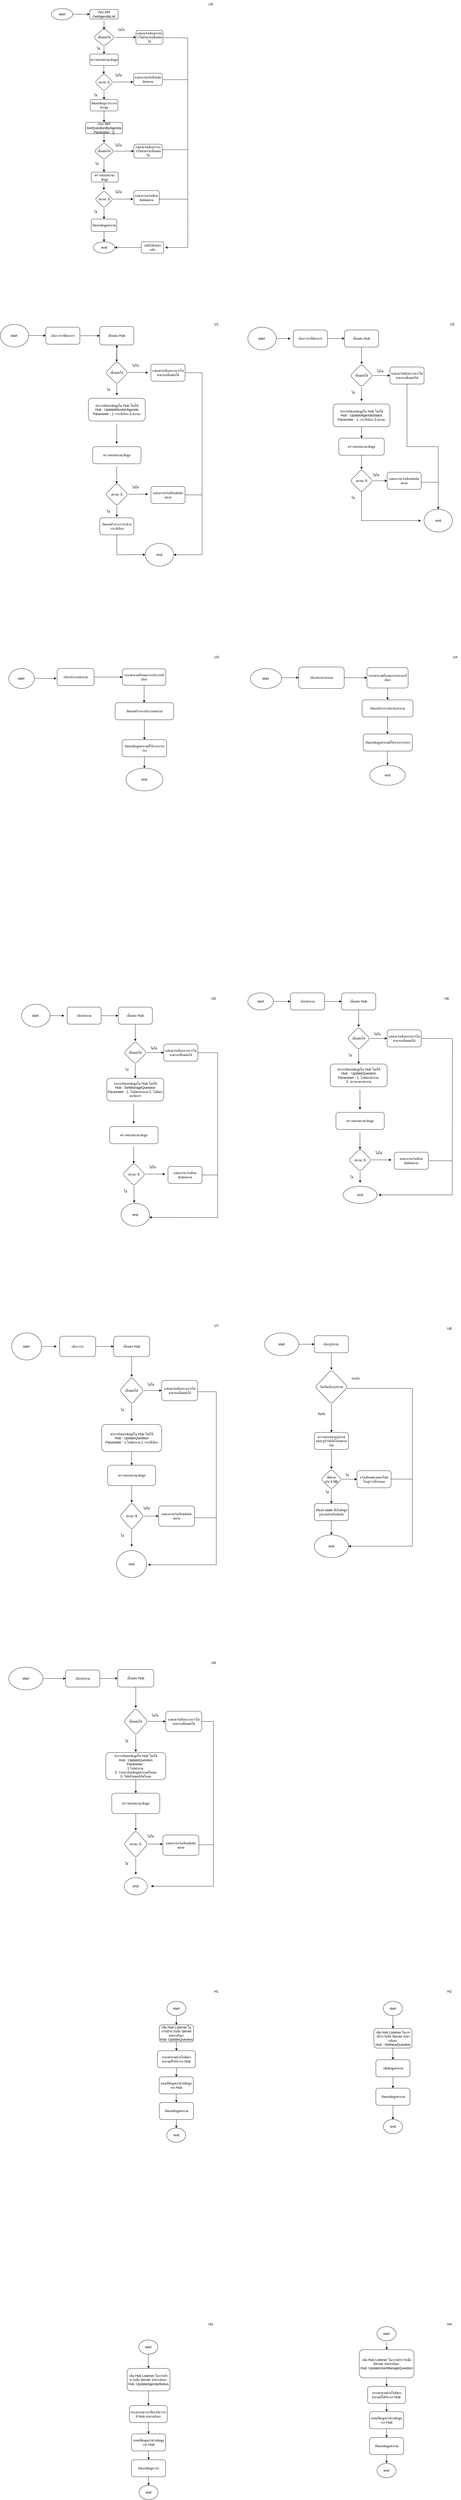 <mxfile version="20.0.4" type="github">
  <diagram id="H9ZrI43M73sGWypSq_Jb" name="Page-1">
    <mxGraphModel dx="1364" dy="1890" grid="1" gridSize="10" guides="1" tooltips="1" connect="1" arrows="1" fold="1" page="1" pageScale="1" pageWidth="827" pageHeight="1169" math="0" shadow="0">
      <root>
        <mxCell id="0" />
        <mxCell id="1" parent="0" />
        <mxCell id="FMrHo2OvU-c8rs8Sghoq-2" value="" style="group" parent="1" vertex="1" connectable="0">
          <mxGeometry x="50" y="3575" width="760" height="990" as="geometry" />
        </mxCell>
        <mxCell id="FMrHo2OvU-c8rs8Sghoq-3" value="start&amp;nbsp;" style="ellipse;whiteSpace=wrap;html=1;" parent="FMrHo2OvU-c8rs8Sghoq-2" vertex="1">
          <mxGeometry width="105.556" height="95.422" as="geometry" />
        </mxCell>
        <mxCell id="FMrHo2OvU-c8rs8Sghoq-4" value="" style="endArrow=classic;html=1;rounded=0;" parent="FMrHo2OvU-c8rs8Sghoq-2" edge="1">
          <mxGeometry width="50" height="50" relative="1" as="geometry">
            <mxPoint x="105.556" y="47.711" as="sourcePoint" />
            <mxPoint x="158.333" y="47.711" as="targetPoint" />
          </mxGeometry>
        </mxCell>
        <mxCell id="FMrHo2OvU-c8rs8Sghoq-5" value="เลือกวาระ" style="rounded=1;whiteSpace=wrap;html=1;" parent="FMrHo2OvU-c8rs8Sghoq-2" vertex="1">
          <mxGeometry x="168.889" y="11.928" width="126.667" height="71.566" as="geometry" />
        </mxCell>
        <mxCell id="FMrHo2OvU-c8rs8Sghoq-6" value="เชื่อมต่อ Hub" style="rounded=1;whiteSpace=wrap;html=1;" parent="FMrHo2OvU-c8rs8Sghoq-2" vertex="1">
          <mxGeometry x="358.889" y="11.928" width="126.667" height="71.566" as="geometry" />
        </mxCell>
        <mxCell id="FMrHo2OvU-c8rs8Sghoq-7" value="" style="edgeStyle=orthogonalEdgeStyle;rounded=0;orthogonalLoop=1;jettySize=auto;html=1;" parent="FMrHo2OvU-c8rs8Sghoq-2" source="FMrHo2OvU-c8rs8Sghoq-5" target="FMrHo2OvU-c8rs8Sghoq-6" edge="1">
          <mxGeometry relative="1" as="geometry" />
        </mxCell>
        <mxCell id="FMrHo2OvU-c8rs8Sghoq-8" value="เเสดงแจ้งเตือนระบบว่าไม่สามารถเชื่อมต่อได้" style="whiteSpace=wrap;html=1;rounded=1;" parent="FMrHo2OvU-c8rs8Sghoq-2" vertex="1">
          <mxGeometry x="527.778" y="166.988" width="126.667" height="71.566" as="geometry" />
        </mxCell>
        <mxCell id="FMrHo2OvU-c8rs8Sghoq-9" value="ไม่ได้" style="text;html=1;align=center;verticalAlign=middle;resizable=0;points=[];autosize=1;strokeColor=none;fillColor=none;" parent="FMrHo2OvU-c8rs8Sghoq-2" vertex="1">
          <mxGeometry x="464.444" y="166.988" width="50" height="30" as="geometry" />
        </mxCell>
        <mxCell id="FMrHo2OvU-c8rs8Sghoq-10" value="ตรวจสอบสถานะข้อมูล" style="rounded=1;whiteSpace=wrap;html=1;" parent="FMrHo2OvU-c8rs8Sghoq-2" vertex="1">
          <mxGeometry x="337.778" y="465.181" width="168.889" height="71.566" as="geometry" />
        </mxCell>
        <mxCell id="FMrHo2OvU-c8rs8Sghoq-11" value="" style="group" parent="FMrHo2OvU-c8rs8Sghoq-2" vertex="1" connectable="0">
          <mxGeometry x="369.444" y="155.06" width="95" height="155.06" as="geometry" />
        </mxCell>
        <mxCell id="FMrHo2OvU-c8rs8Sghoq-12" value="" style="edgeStyle=orthogonalEdgeStyle;rounded=0;orthogonalLoop=1;jettySize=auto;html=1;" parent="FMrHo2OvU-c8rs8Sghoq-11" source="FMrHo2OvU-c8rs8Sghoq-13" edge="1">
          <mxGeometry relative="1" as="geometry">
            <mxPoint x="52.778" y="155.06" as="targetPoint" />
          </mxGeometry>
        </mxCell>
        <mxCell id="FMrHo2OvU-c8rs8Sghoq-13" value="เชื่อมต่อได้" style="rhombus;whiteSpace=wrap;html=1;rounded=1;" parent="FMrHo2OvU-c8rs8Sghoq-11" vertex="1">
          <mxGeometry x="10.556" width="84.444" height="95.422" as="geometry" />
        </mxCell>
        <mxCell id="FMrHo2OvU-c8rs8Sghoq-14" value="ได้" style="text;html=1;align=center;verticalAlign=middle;resizable=0;points=[];autosize=1;strokeColor=none;fillColor=none;" parent="FMrHo2OvU-c8rs8Sghoq-11" vertex="1">
          <mxGeometry y="101.386" width="40" height="30" as="geometry" />
        </mxCell>
        <mxCell id="FMrHo2OvU-c8rs8Sghoq-15" value="" style="edgeStyle=orthogonalEdgeStyle;rounded=0;orthogonalLoop=1;jettySize=auto;html=1;" parent="FMrHo2OvU-c8rs8Sghoq-2" source="FMrHo2OvU-c8rs8Sghoq-6" target="FMrHo2OvU-c8rs8Sghoq-13" edge="1">
          <mxGeometry relative="1" as="geometry" />
        </mxCell>
        <mxCell id="FMrHo2OvU-c8rs8Sghoq-16" value="" style="edgeStyle=orthogonalEdgeStyle;rounded=0;orthogonalLoop=1;jettySize=auto;html=1;" parent="FMrHo2OvU-c8rs8Sghoq-2" source="FMrHo2OvU-c8rs8Sghoq-13" target="FMrHo2OvU-c8rs8Sghoq-8" edge="1">
          <mxGeometry relative="1" as="geometry" />
        </mxCell>
        <mxCell id="FMrHo2OvU-c8rs8Sghoq-17" value="" style="group" parent="FMrHo2OvU-c8rs8Sghoq-2" vertex="1" connectable="0">
          <mxGeometry x="369.444" y="596.386" width="95" height="155.06" as="geometry" />
        </mxCell>
        <mxCell id="FMrHo2OvU-c8rs8Sghoq-18" value="" style="edgeStyle=orthogonalEdgeStyle;rounded=0;orthogonalLoop=1;jettySize=auto;html=1;" parent="FMrHo2OvU-c8rs8Sghoq-17" source="FMrHo2OvU-c8rs8Sghoq-19" edge="1">
          <mxGeometry relative="1" as="geometry">
            <mxPoint x="52.778" y="155.06" as="targetPoint" />
          </mxGeometry>
        </mxCell>
        <mxCell id="FMrHo2OvU-c8rs8Sghoq-19" value="สถานะ S" style="rhombus;whiteSpace=wrap;html=1;rounded=1;" parent="FMrHo2OvU-c8rs8Sghoq-17" vertex="1">
          <mxGeometry x="10.556" width="84.444" height="95.422" as="geometry" />
        </mxCell>
        <mxCell id="FMrHo2OvU-c8rs8Sghoq-20" value="ใช่" style="text;html=1;align=center;verticalAlign=middle;resizable=0;points=[];autosize=1;strokeColor=none;fillColor=none;" parent="FMrHo2OvU-c8rs8Sghoq-17" vertex="1">
          <mxGeometry y="101.386" width="40" height="30" as="geometry" />
        </mxCell>
        <mxCell id="FMrHo2OvU-c8rs8Sghoq-21" value="" style="edgeStyle=orthogonalEdgeStyle;rounded=0;orthogonalLoop=1;jettySize=auto;html=1;" parent="FMrHo2OvU-c8rs8Sghoq-2" source="FMrHo2OvU-c8rs8Sghoq-10" target="FMrHo2OvU-c8rs8Sghoq-19" edge="1">
          <mxGeometry relative="1" as="geometry" />
        </mxCell>
        <mxCell id="FMrHo2OvU-c8rs8Sghoq-22" value="แสดงการแจ้งเตือนข้อผิดพลาด" style="whiteSpace=wrap;html=1;rounded=1;" parent="FMrHo2OvU-c8rs8Sghoq-2" vertex="1">
          <mxGeometry x="517.222" y="608.313" width="126.667" height="71.566" as="geometry" />
        </mxCell>
        <mxCell id="FMrHo2OvU-c8rs8Sghoq-23" value="" style="edgeStyle=orthogonalEdgeStyle;rounded=0;orthogonalLoop=1;jettySize=auto;html=1;" parent="FMrHo2OvU-c8rs8Sghoq-2" source="FMrHo2OvU-c8rs8Sghoq-19" target="FMrHo2OvU-c8rs8Sghoq-22" edge="1">
          <mxGeometry relative="1" as="geometry" />
        </mxCell>
        <mxCell id="FMrHo2OvU-c8rs8Sghoq-24" value="" style="edgeStyle=orthogonalEdgeStyle;rounded=0;orthogonalLoop=1;jettySize=auto;html=1;" parent="FMrHo2OvU-c8rs8Sghoq-2" source="FMrHo2OvU-c8rs8Sghoq-25" target="FMrHo2OvU-c8rs8Sghoq-10" edge="1">
          <mxGeometry relative="1" as="geometry" />
        </mxCell>
        <mxCell id="FMrHo2OvU-c8rs8Sghoq-25" value="ทำการอัพเดทข้อมูลใน Hub โดยใช้ &lt;br&gt;Hub : UpdateQuestion&lt;br&gt;Parameter : 1.ไอดีคำถาม 2.วาระที่เลือก" style="rounded=1;whiteSpace=wrap;html=1;" parent="FMrHo2OvU-c8rs8Sghoq-2" vertex="1">
          <mxGeometry x="316.667" y="322.048" width="211.111" height="95.422" as="geometry" />
        </mxCell>
        <mxCell id="FMrHo2OvU-c8rs8Sghoq-26" value="ไม่ใช่" style="text;html=1;align=center;verticalAlign=middle;resizable=0;points=[];autosize=1;strokeColor=none;fillColor=none;" parent="FMrHo2OvU-c8rs8Sghoq-2" vertex="1">
          <mxGeometry x="448.611" y="602.349" width="50" height="30" as="geometry" />
        </mxCell>
        <mxCell id="FMrHo2OvU-c8rs8Sghoq-33" value="" style="endArrow=none;html=1;rounded=0;strokeColor=default;" parent="FMrHo2OvU-c8rs8Sghoq-2" edge="1">
          <mxGeometry width="50" height="50" relative="1" as="geometry">
            <mxPoint x="643.889" y="650.06" as="sourcePoint" />
            <mxPoint x="720" y="650" as="targetPoint" />
          </mxGeometry>
        </mxCell>
        <mxCell id="FMrHo2OvU-c8rs8Sghoq-115" value="" style="endArrow=none;html=1;rounded=0;" parent="FMrHo2OvU-c8rs8Sghoq-2" edge="1">
          <mxGeometry width="50" height="50" relative="1" as="geometry">
            <mxPoint x="654.44" y="206.99" as="sourcePoint" />
            <mxPoint x="720" y="207" as="targetPoint" />
          </mxGeometry>
        </mxCell>
        <mxCell id="FMrHo2OvU-c8rs8Sghoq-117" value="" style="endArrow=none;html=1;rounded=0;" parent="FMrHo2OvU-c8rs8Sghoq-2" edge="1">
          <mxGeometry width="50" height="50" relative="1" as="geometry">
            <mxPoint x="720" y="206.99" as="sourcePoint" />
            <mxPoint x="720" y="815" as="targetPoint" />
          </mxGeometry>
        </mxCell>
        <mxCell id="FMrHo2OvU-c8rs8Sghoq-30" value="end" style="ellipse;whiteSpace=wrap;html=1;" parent="FMrHo2OvU-c8rs8Sghoq-2" vertex="1">
          <mxGeometry x="369.444" y="764.998" width="105.556" height="95.422" as="geometry" />
        </mxCell>
        <mxCell id="FMrHo2OvU-c8rs8Sghoq-118" value="" style="endArrow=classic;html=1;rounded=0;" parent="FMrHo2OvU-c8rs8Sghoq-2" edge="1">
          <mxGeometry width="50" height="50" relative="1" as="geometry">
            <mxPoint x="720" y="815" as="sourcePoint" />
            <mxPoint x="480" y="815" as="targetPoint" />
          </mxGeometry>
        </mxCell>
        <mxCell id="FMrHo2OvU-c8rs8Sghoq-82" value="" style="edgeStyle=orthogonalEdgeStyle;rounded=0;orthogonalLoop=1;jettySize=auto;html=1;" parent="1" source="FMrHo2OvU-c8rs8Sghoq-65" target="FMrHo2OvU-c8rs8Sghoq-81" edge="1">
          <mxGeometry relative="1" as="geometry" />
        </mxCell>
        <mxCell id="FMrHo2OvU-c8rs8Sghoq-65" value="start" style="ellipse;whiteSpace=wrap;html=1;rounded=1;" parent="1" vertex="1">
          <mxGeometry x="40" y="4750" width="120" height="80" as="geometry" />
        </mxCell>
        <mxCell id="FMrHo2OvU-c8rs8Sghoq-67" value="" style="group" parent="1" vertex="1" connectable="0">
          <mxGeometry x="890" y="1240" width="690" height="660" as="geometry" />
        </mxCell>
        <mxCell id="NFxBXwBvF9NyGnt5mvOB-206" value="start&amp;nbsp;" style="ellipse;whiteSpace=wrap;html=1;" parent="FMrHo2OvU-c8rs8Sghoq-67" vertex="1">
          <mxGeometry width="110" height="70" as="geometry" />
        </mxCell>
        <mxCell id="NFxBXwBvF9NyGnt5mvOB-208" value="เลือกสถานะคำถาม" style="rounded=1;whiteSpace=wrap;html=1;" parent="FMrHo2OvU-c8rs8Sghoq-67" vertex="1">
          <mxGeometry x="170" y="-5.41" width="160" height="75.41" as="geometry" />
        </mxCell>
        <mxCell id="NFxBXwBvF9NyGnt5mvOB-217" value="" style="edgeStyle=orthogonalEdgeStyle;rounded=0;orthogonalLoop=1;jettySize=auto;html=1;strokeColor=default;" parent="FMrHo2OvU-c8rs8Sghoq-67" source="NFxBXwBvF9NyGnt5mvOB-206" target="NFxBXwBvF9NyGnt5mvOB-208" edge="1">
          <mxGeometry relative="1" as="geometry">
            <Array as="points">
              <mxPoint x="120" y="32" />
              <mxPoint x="120" y="32" />
            </Array>
          </mxGeometry>
        </mxCell>
        <mxCell id="NFxBXwBvF9NyGnt5mvOB-209" value="กรองคำถามทั้งหมดจากสถานะที่เลือก" style="rounded=1;whiteSpace=wrap;html=1;" parent="FMrHo2OvU-c8rs8Sghoq-67" vertex="1">
          <mxGeometry x="410" y="-3.77" width="144.95" height="72.14" as="geometry" />
        </mxCell>
        <mxCell id="NFxBXwBvF9NyGnt5mvOB-210" value="" style="edgeStyle=orthogonalEdgeStyle;rounded=0;orthogonalLoop=1;jettySize=auto;html=1;" parent="FMrHo2OvU-c8rs8Sghoq-67" source="NFxBXwBvF9NyGnt5mvOB-208" target="NFxBXwBvF9NyGnt5mvOB-209" edge="1">
          <mxGeometry relative="1" as="geometry" />
        </mxCell>
        <mxCell id="NFxBXwBvF9NyGnt5mvOB-213" value="อัพเดทตัวกรองสถานะคำถาม" style="rounded=1;whiteSpace=wrap;html=1;" parent="FMrHo2OvU-c8rs8Sghoq-67" vertex="1">
          <mxGeometry x="392.86" y="110" width="179.23" height="60" as="geometry" />
        </mxCell>
        <mxCell id="NFxBXwBvF9NyGnt5mvOB-218" value="" style="edgeStyle=orthogonalEdgeStyle;rounded=0;orthogonalLoop=1;jettySize=auto;html=1;strokeColor=default;" parent="FMrHo2OvU-c8rs8Sghoq-67" source="NFxBXwBvF9NyGnt5mvOB-209" target="NFxBXwBvF9NyGnt5mvOB-213" edge="1">
          <mxGeometry relative="1" as="geometry" />
        </mxCell>
        <mxCell id="NFxBXwBvF9NyGnt5mvOB-215" value="อัพเดทข้อมูลคำถามที่ได้จากการกรอง" style="rounded=1;whiteSpace=wrap;html=1;" parent="FMrHo2OvU-c8rs8Sghoq-67" vertex="1">
          <mxGeometry x="397.11" y="230" width="172.89" height="60" as="geometry" />
        </mxCell>
        <mxCell id="NFxBXwBvF9NyGnt5mvOB-212" style="edgeStyle=orthogonalEdgeStyle;rounded=0;orthogonalLoop=1;jettySize=auto;html=1;strokeColor=default;" parent="FMrHo2OvU-c8rs8Sghoq-67" source="NFxBXwBvF9NyGnt5mvOB-213" target="NFxBXwBvF9NyGnt5mvOB-215" edge="1">
          <mxGeometry relative="1" as="geometry">
            <Array as="points">
              <mxPoint x="482" y="210" />
              <mxPoint x="482" y="210" />
            </Array>
          </mxGeometry>
        </mxCell>
        <mxCell id="NFxBXwBvF9NyGnt5mvOB-216" value="end" style="ellipse;whiteSpace=wrap;html=1;" parent="FMrHo2OvU-c8rs8Sghoq-67" vertex="1">
          <mxGeometry x="420" y="340" width="124.95" height="70" as="geometry" />
        </mxCell>
        <mxCell id="NFxBXwBvF9NyGnt5mvOB-214" value="" style="edgeStyle=orthogonalEdgeStyle;rounded=0;orthogonalLoop=1;jettySize=auto;html=1;strokeColor=default;" parent="FMrHo2OvU-c8rs8Sghoq-67" source="NFxBXwBvF9NyGnt5mvOB-215" target="NFxBXwBvF9NyGnt5mvOB-216" edge="1">
          <mxGeometry relative="1" as="geometry">
            <Array as="points">
              <mxPoint x="482" y="315" />
            </Array>
          </mxGeometry>
        </mxCell>
        <mxCell id="NFxBXwBvF9NyGnt5mvOB-221" value="start&amp;nbsp;" style="ellipse;whiteSpace=wrap;html=1;" parent="1" vertex="1">
          <mxGeometry x="40" y="1240" width="90" height="70" as="geometry" />
        </mxCell>
        <mxCell id="NFxBXwBvF9NyGnt5mvOB-222" value="" style="endArrow=classic;html=1;rounded=0;" parent="1" edge="1">
          <mxGeometry width="50" height="50" relative="1" as="geometry">
            <mxPoint x="129.996" y="1274.624" as="sourcePoint" />
            <mxPoint x="207.773" y="1274.624" as="targetPoint" />
          </mxGeometry>
        </mxCell>
        <mxCell id="NFxBXwBvF9NyGnt5mvOB-223" value="เลือกประเภทคำถาม" style="rounded=1;whiteSpace=wrap;html=1;" parent="1" vertex="1">
          <mxGeometry x="210" y="1239.66" width="130" height="60.34" as="geometry" />
        </mxCell>
        <mxCell id="NFxBXwBvF9NyGnt5mvOB-224" value="กรองคำถามทั้งหมดจากประเภทที่เลือก" style="rounded=1;whiteSpace=wrap;html=1;" parent="1" vertex="1">
          <mxGeometry x="440" y="1240.97" width="152.22" height="57.72" as="geometry" />
        </mxCell>
        <mxCell id="NFxBXwBvF9NyGnt5mvOB-225" value="" style="edgeStyle=orthogonalEdgeStyle;rounded=0;orthogonalLoop=1;jettySize=auto;html=1;" parent="1" source="NFxBXwBvF9NyGnt5mvOB-223" target="NFxBXwBvF9NyGnt5mvOB-224" edge="1">
          <mxGeometry relative="1" as="geometry" />
        </mxCell>
        <mxCell id="NFxBXwBvF9NyGnt5mvOB-226" value="" style="edgeStyle=orthogonalEdgeStyle;rounded=0;orthogonalLoop=1;jettySize=auto;html=1;" parent="1" source="NFxBXwBvF9NyGnt5mvOB-224" edge="1">
          <mxGeometry relative="1" as="geometry">
            <mxPoint x="516" y="1360" as="targetPoint" />
          </mxGeometry>
        </mxCell>
        <mxCell id="NFxBXwBvF9NyGnt5mvOB-228" value="อัพเดทตัวกรองประเภทคำถาม" style="rounded=1;whiteSpace=wrap;html=1;" parent="1" vertex="1">
          <mxGeometry x="414" y="1360" width="206" height="60" as="geometry" />
        </mxCell>
        <mxCell id="NFxBXwBvF9NyGnt5mvOB-230" value="อัพเดทข้อมูลคำถามที่ได้จากการกรอง" style="rounded=1;whiteSpace=wrap;html=1;" parent="1" vertex="1">
          <mxGeometry x="438.72" y="1490" width="156.55" height="60" as="geometry" />
        </mxCell>
        <mxCell id="NFxBXwBvF9NyGnt5mvOB-227" style="edgeStyle=orthogonalEdgeStyle;rounded=0;orthogonalLoop=1;jettySize=auto;html=1;strokeColor=default;" parent="1" source="NFxBXwBvF9NyGnt5mvOB-228" target="NFxBXwBvF9NyGnt5mvOB-230" edge="1">
          <mxGeometry relative="1" as="geometry" />
        </mxCell>
        <mxCell id="NFxBXwBvF9NyGnt5mvOB-231" value="end" style="ellipse;whiteSpace=wrap;html=1;" parent="1" vertex="1">
          <mxGeometry x="452" y="1590" width="130" height="80" as="geometry" />
        </mxCell>
        <mxCell id="NFxBXwBvF9NyGnt5mvOB-229" value="" style="edgeStyle=orthogonalEdgeStyle;rounded=0;orthogonalLoop=1;jettySize=auto;html=1;strokeColor=default;" parent="1" source="NFxBXwBvF9NyGnt5mvOB-230" target="NFxBXwBvF9NyGnt5mvOB-231" edge="1">
          <mxGeometry relative="1" as="geometry" />
        </mxCell>
        <mxCell id="FMrHo2OvU-c8rs8Sghoq-70" value="U1" style="text;html=1;align=center;verticalAlign=middle;resizable=0;points=[];autosize=1;strokeColor=none;fillColor=none;" parent="1" vertex="1">
          <mxGeometry x="750" y="15" width="40" height="30" as="geometry" />
        </mxCell>
        <mxCell id="FMrHo2OvU-c8rs8Sghoq-71" value="U2" style="text;html=1;align=center;verticalAlign=middle;resizable=0;points=[];autosize=1;strokeColor=none;fillColor=none;" parent="1" vertex="1">
          <mxGeometry x="1580" y="15" width="40" height="30" as="geometry" />
        </mxCell>
        <mxCell id="FMrHo2OvU-c8rs8Sghoq-72" value="U3" style="text;html=1;align=center;verticalAlign=middle;resizable=0;points=[];autosize=1;strokeColor=none;fillColor=none;" parent="1" vertex="1">
          <mxGeometry x="750" y="1185" width="40" height="30" as="geometry" />
        </mxCell>
        <mxCell id="FMrHo2OvU-c8rs8Sghoq-73" value="U4" style="text;html=1;align=center;verticalAlign=middle;resizable=0;points=[];autosize=1;strokeColor=none;fillColor=none;" parent="1" vertex="1">
          <mxGeometry x="1590" y="1185" width="40" height="30" as="geometry" />
        </mxCell>
        <mxCell id="FMrHo2OvU-c8rs8Sghoq-75" value="U5" style="text;html=1;align=center;verticalAlign=middle;resizable=0;points=[];autosize=1;strokeColor=none;fillColor=none;" parent="1" vertex="1">
          <mxGeometry x="740" y="2385" width="40" height="30" as="geometry" />
        </mxCell>
        <mxCell id="FMrHo2OvU-c8rs8Sghoq-76" value="U6" style="text;html=1;align=center;verticalAlign=middle;resizable=0;points=[];autosize=1;strokeColor=none;fillColor=none;" parent="1" vertex="1">
          <mxGeometry x="1560" y="2385" width="40" height="30" as="geometry" />
        </mxCell>
        <mxCell id="FMrHo2OvU-c8rs8Sghoq-77" value="U7" style="text;html=1;align=center;verticalAlign=middle;resizable=0;points=[];autosize=1;strokeColor=none;fillColor=none;" parent="1" vertex="1">
          <mxGeometry x="750" y="3535" width="40" height="30" as="geometry" />
        </mxCell>
        <mxCell id="FMrHo2OvU-c8rs8Sghoq-78" value="U8&lt;br&gt;" style="text;html=1;align=center;verticalAlign=middle;resizable=0;points=[];autosize=1;strokeColor=none;fillColor=none;" parent="1" vertex="1">
          <mxGeometry x="1570" y="3545" width="40" height="30" as="geometry" />
        </mxCell>
        <mxCell id="FMrHo2OvU-c8rs8Sghoq-79" value="" style="group" parent="1" vertex="1" connectable="0">
          <mxGeometry x="940" y="3575" width="520" height="790" as="geometry" />
        </mxCell>
        <mxCell id="FMrHo2OvU-c8rs8Sghoq-36" value="start" style="ellipse;whiteSpace=wrap;html=1;" parent="FMrHo2OvU-c8rs8Sghoq-79" vertex="1">
          <mxGeometry width="120" height="80" as="geometry" />
        </mxCell>
        <mxCell id="FMrHo2OvU-c8rs8Sghoq-37" value="เลือกรูปภาพ&amp;nbsp;" style="rounded=1;whiteSpace=wrap;html=1;" parent="FMrHo2OvU-c8rs8Sghoq-79" vertex="1">
          <mxGeometry x="175" y="10" width="120" height="60" as="geometry" />
        </mxCell>
        <mxCell id="FMrHo2OvU-c8rs8Sghoq-41" value="" style="edgeStyle=orthogonalEdgeStyle;rounded=0;orthogonalLoop=1;jettySize=auto;html=1;" parent="FMrHo2OvU-c8rs8Sghoq-79" source="FMrHo2OvU-c8rs8Sghoq-36" target="FMrHo2OvU-c8rs8Sghoq-37" edge="1">
          <mxGeometry relative="1" as="geometry" />
        </mxCell>
        <mxCell id="FMrHo2OvU-c8rs8Sghoq-39" value="ยืนยันเลือกรุปภาพ" style="rhombus;whiteSpace=wrap;html=1;rounded=1;" parent="FMrHo2OvU-c8rs8Sghoq-79" vertex="1">
          <mxGeometry x="177.5" y="130" width="115" height="120" as="geometry" />
        </mxCell>
        <mxCell id="FMrHo2OvU-c8rs8Sghoq-40" value="" style="edgeStyle=orthogonalEdgeStyle;rounded=0;orthogonalLoop=1;jettySize=auto;html=1;" parent="FMrHo2OvU-c8rs8Sghoq-79" source="FMrHo2OvU-c8rs8Sghoq-37" target="FMrHo2OvU-c8rs8Sghoq-39" edge="1">
          <mxGeometry relative="1" as="geometry" />
        </mxCell>
        <mxCell id="FMrHo2OvU-c8rs8Sghoq-44" value="ยกเลิก" style="text;html=1;align=center;verticalAlign=middle;resizable=0;points=[];autosize=1;strokeColor=none;fillColor=none;" parent="FMrHo2OvU-c8rs8Sghoq-79" vertex="1">
          <mxGeometry x="290" y="145" width="60" height="30" as="geometry" />
        </mxCell>
        <mxCell id="FMrHo2OvU-c8rs8Sghoq-45" value="ตรวจสอบขนาดรูปภาพ&lt;br&gt;แต่ละรูปว่ามีอันไหนขนาดเกิน" style="whiteSpace=wrap;html=1;rounded=1;" parent="FMrHo2OvU-c8rs8Sghoq-79" vertex="1">
          <mxGeometry x="175" y="350" width="120" height="60" as="geometry" />
        </mxCell>
        <mxCell id="FMrHo2OvU-c8rs8Sghoq-46" value="" style="edgeStyle=orthogonalEdgeStyle;rounded=0;orthogonalLoop=1;jettySize=auto;html=1;" parent="FMrHo2OvU-c8rs8Sghoq-79" source="FMrHo2OvU-c8rs8Sghoq-39" target="FMrHo2OvU-c8rs8Sghoq-45" edge="1">
          <mxGeometry relative="1" as="geometry" />
        </mxCell>
        <mxCell id="FMrHo2OvU-c8rs8Sghoq-47" value="ยืนยัน" style="text;html=1;align=center;verticalAlign=middle;resizable=0;points=[];autosize=1;strokeColor=none;fillColor=none;" parent="FMrHo2OvU-c8rs8Sghoq-79" vertex="1">
          <mxGeometry x="175" y="270" width="50" height="30" as="geometry" />
        </mxCell>
        <mxCell id="FMrHo2OvU-c8rs8Sghoq-48" value="" style="endArrow=none;html=1;rounded=0;" parent="FMrHo2OvU-c8rs8Sghoq-79" edge="1">
          <mxGeometry width="50" height="50" relative="1" as="geometry">
            <mxPoint x="290" y="195" as="sourcePoint" />
            <mxPoint x="520" y="195" as="targetPoint" />
          </mxGeometry>
        </mxCell>
        <mxCell id="FMrHo2OvU-c8rs8Sghoq-49" value="end" style="ellipse;whiteSpace=wrap;html=1;rounded=1;" parent="FMrHo2OvU-c8rs8Sghoq-79" vertex="1">
          <mxGeometry x="175" y="710" width="120" height="80" as="geometry" />
        </mxCell>
        <mxCell id="FMrHo2OvU-c8rs8Sghoq-50" value="" style="endArrow=none;html=1;rounded=0;" parent="FMrHo2OvU-c8rs8Sghoq-79" edge="1">
          <mxGeometry width="50" height="50" relative="1" as="geometry">
            <mxPoint x="520" y="750" as="sourcePoint" />
            <mxPoint x="520" y="195" as="targetPoint" />
          </mxGeometry>
        </mxCell>
        <mxCell id="FMrHo2OvU-c8rs8Sghoq-52" value="" style="endArrow=classic;html=1;rounded=0;entryX=1;entryY=0.5;entryDx=0;entryDy=0;" parent="FMrHo2OvU-c8rs8Sghoq-79" target="FMrHo2OvU-c8rs8Sghoq-49" edge="1">
          <mxGeometry width="50" height="50" relative="1" as="geometry">
            <mxPoint x="520" y="750" as="sourcePoint" />
            <mxPoint x="430" y="1030" as="targetPoint" />
          </mxGeometry>
        </mxCell>
        <mxCell id="FMrHo2OvU-c8rs8Sghoq-53" value="มีขนาด&lt;br&gt;เกิน 5 Mb" style="rhombus;whiteSpace=wrap;html=1;rounded=1;" parent="FMrHo2OvU-c8rs8Sghoq-79" vertex="1">
          <mxGeometry x="198.13" y="479" width="73.75" height="71" as="geometry" />
        </mxCell>
        <mxCell id="FMrHo2OvU-c8rs8Sghoq-54" value="" style="edgeStyle=orthogonalEdgeStyle;rounded=0;orthogonalLoop=1;jettySize=auto;html=1;" parent="FMrHo2OvU-c8rs8Sghoq-79" source="FMrHo2OvU-c8rs8Sghoq-45" target="FMrHo2OvU-c8rs8Sghoq-53" edge="1">
          <mxGeometry relative="1" as="geometry" />
        </mxCell>
        <mxCell id="FMrHo2OvU-c8rs8Sghoq-55" value="แจ้งเตือนขนาดของไฟลใหญ่กว่าที่กำหนด" style="rounded=1;whiteSpace=wrap;html=1;" parent="FMrHo2OvU-c8rs8Sghoq-79" vertex="1">
          <mxGeometry x="325" y="484.5" width="120" height="60" as="geometry" />
        </mxCell>
        <mxCell id="FMrHo2OvU-c8rs8Sghoq-56" value="" style="edgeStyle=orthogonalEdgeStyle;rounded=0;orthogonalLoop=1;jettySize=auto;html=1;" parent="FMrHo2OvU-c8rs8Sghoq-79" source="FMrHo2OvU-c8rs8Sghoq-53" target="FMrHo2OvU-c8rs8Sghoq-55" edge="1">
          <mxGeometry relative="1" as="geometry" />
        </mxCell>
        <mxCell id="FMrHo2OvU-c8rs8Sghoq-58" value="" style="endArrow=none;html=1;rounded=0;" parent="FMrHo2OvU-c8rs8Sghoq-79" edge="1">
          <mxGeometry width="50" height="50" relative="1" as="geometry">
            <mxPoint x="445" y="513.97" as="sourcePoint" />
            <mxPoint x="520" y="513.97" as="targetPoint" />
          </mxGeometry>
        </mxCell>
        <mxCell id="FMrHo2OvU-c8rs8Sghoq-60" value="ใช่" style="text;html=1;align=center;verticalAlign=middle;resizable=0;points=[];autosize=1;strokeColor=none;fillColor=none;" parent="FMrHo2OvU-c8rs8Sghoq-79" vertex="1">
          <mxGeometry x="270" y="485" width="40" height="30" as="geometry" />
        </mxCell>
        <mxCell id="FMrHo2OvU-c8rs8Sghoq-63" value="" style="edgeStyle=orthogonalEdgeStyle;rounded=0;orthogonalLoop=1;jettySize=auto;html=1;" parent="FMrHo2OvU-c8rs8Sghoq-79" source="FMrHo2OvU-c8rs8Sghoq-61" target="FMrHo2OvU-c8rs8Sghoq-49" edge="1">
          <mxGeometry relative="1" as="geometry" />
        </mxCell>
        <mxCell id="FMrHo2OvU-c8rs8Sghoq-61" value="อัพเดท state ที่เก็บข้อมูลรูปภาพสำหรับบันทึก" style="rounded=1;whiteSpace=wrap;html=1;" parent="FMrHo2OvU-c8rs8Sghoq-79" vertex="1">
          <mxGeometry x="175" y="600" width="120" height="60" as="geometry" />
        </mxCell>
        <mxCell id="FMrHo2OvU-c8rs8Sghoq-62" value="" style="edgeStyle=orthogonalEdgeStyle;rounded=0;orthogonalLoop=1;jettySize=auto;html=1;" parent="FMrHo2OvU-c8rs8Sghoq-79" source="FMrHo2OvU-c8rs8Sghoq-53" target="FMrHo2OvU-c8rs8Sghoq-61" edge="1">
          <mxGeometry relative="1" as="geometry" />
        </mxCell>
        <mxCell id="FMrHo2OvU-c8rs8Sghoq-64" value="ไม่" style="text;html=1;align=center;verticalAlign=middle;resizable=0;points=[];autosize=1;strokeColor=none;fillColor=none;" parent="FMrHo2OvU-c8rs8Sghoq-79" vertex="1">
          <mxGeometry x="200" y="545" width="40" height="30" as="geometry" />
        </mxCell>
        <mxCell id="FMrHo2OvU-c8rs8Sghoq-80" value="U9" style="text;html=1;align=center;verticalAlign=middle;resizable=0;points=[];autosize=1;strokeColor=none;fillColor=none;" parent="1" vertex="1">
          <mxGeometry x="740" y="4720" width="40" height="30" as="geometry" />
        </mxCell>
        <mxCell id="FMrHo2OvU-c8rs8Sghoq-95" value="" style="edgeStyle=orthogonalEdgeStyle;rounded=0;orthogonalLoop=1;jettySize=auto;html=1;" parent="1" source="FMrHo2OvU-c8rs8Sghoq-81" target="FMrHo2OvU-c8rs8Sghoq-85" edge="1">
          <mxGeometry relative="1" as="geometry" />
        </mxCell>
        <mxCell id="FMrHo2OvU-c8rs8Sghoq-81" value="เลือกคำถาม" style="whiteSpace=wrap;html=1;rounded=1;" parent="1" vertex="1">
          <mxGeometry x="240" y="4760" width="120" height="60" as="geometry" />
        </mxCell>
        <mxCell id="FMrHo2OvU-c8rs8Sghoq-85" value="เชื่อมต่อ Hub" style="rounded=1;whiteSpace=wrap;html=1;" parent="1" vertex="1">
          <mxGeometry x="423.33" y="4758.43" width="126.67" height="61.57" as="geometry" />
        </mxCell>
        <mxCell id="FMrHo2OvU-c8rs8Sghoq-112" style="edgeStyle=orthogonalEdgeStyle;rounded=0;orthogonalLoop=1;jettySize=auto;html=1;" parent="1" source="FMrHo2OvU-c8rs8Sghoq-87" edge="1">
          <mxGeometry relative="1" as="geometry">
            <mxPoint x="540" y="5520" as="targetPoint" />
            <Array as="points">
              <mxPoint x="760" y="4941" />
              <mxPoint x="760" y="5520" />
              <mxPoint x="550" y="5520" />
            </Array>
          </mxGeometry>
        </mxCell>
        <mxCell id="FMrHo2OvU-c8rs8Sghoq-87" value="เเสดงแจ้งเตือนระบบว่าไม่สามารถเชื่อมต่อได้" style="whiteSpace=wrap;html=1;rounded=1;" parent="1" vertex="1">
          <mxGeometry x="592.219" y="4905.06" width="126.667" height="71.566" as="geometry" />
        </mxCell>
        <mxCell id="FMrHo2OvU-c8rs8Sghoq-88" value="ไม่ได้" style="text;html=1;align=center;verticalAlign=middle;resizable=0;points=[];autosize=1;strokeColor=none;fillColor=none;" parent="1" vertex="1">
          <mxGeometry x="528.886" y="4905.06" width="50" height="30" as="geometry" />
        </mxCell>
        <mxCell id="FMrHo2OvU-c8rs8Sghoq-89" value="" style="group" parent="1" vertex="1" connectable="0">
          <mxGeometry x="433.886" y="4893.133" width="95" height="155.06" as="geometry" />
        </mxCell>
        <mxCell id="FMrHo2OvU-c8rs8Sghoq-90" value="" style="edgeStyle=orthogonalEdgeStyle;rounded=0;orthogonalLoop=1;jettySize=auto;html=1;" parent="FMrHo2OvU-c8rs8Sghoq-89" source="FMrHo2OvU-c8rs8Sghoq-91" edge="1">
          <mxGeometry relative="1" as="geometry">
            <mxPoint x="52.778" y="155.06" as="targetPoint" />
          </mxGeometry>
        </mxCell>
        <mxCell id="FMrHo2OvU-c8rs8Sghoq-91" value="เชื่อมต่อได้" style="rhombus;whiteSpace=wrap;html=1;rounded=1;" parent="FMrHo2OvU-c8rs8Sghoq-89" vertex="1">
          <mxGeometry x="10.556" width="84.444" height="95.422" as="geometry" />
        </mxCell>
        <mxCell id="FMrHo2OvU-c8rs8Sghoq-92" value="ได้" style="text;html=1;align=center;verticalAlign=middle;resizable=0;points=[];autosize=1;strokeColor=none;fillColor=none;" parent="FMrHo2OvU-c8rs8Sghoq-89" vertex="1">
          <mxGeometry y="101.386" width="40" height="30" as="geometry" />
        </mxCell>
        <mxCell id="FMrHo2OvU-c8rs8Sghoq-93" value="" style="edgeStyle=orthogonalEdgeStyle;rounded=0;orthogonalLoop=1;jettySize=auto;html=1;" parent="1" source="FMrHo2OvU-c8rs8Sghoq-85" target="FMrHo2OvU-c8rs8Sghoq-91" edge="1">
          <mxGeometry relative="1" as="geometry" />
        </mxCell>
        <mxCell id="FMrHo2OvU-c8rs8Sghoq-94" value="" style="edgeStyle=orthogonalEdgeStyle;rounded=0;orthogonalLoop=1;jettySize=auto;html=1;" parent="1" source="FMrHo2OvU-c8rs8Sghoq-91" target="FMrHo2OvU-c8rs8Sghoq-87" edge="1">
          <mxGeometry relative="1" as="geometry" />
        </mxCell>
        <mxCell id="FMrHo2OvU-c8rs8Sghoq-96" value="ตรวจสอบสถานะข้อมูล" style="rounded=1;whiteSpace=wrap;html=1;" parent="1" vertex="1">
          <mxGeometry x="402.221" y="5193.133" width="168.889" height="71.566" as="geometry" />
        </mxCell>
        <mxCell id="FMrHo2OvU-c8rs8Sghoq-97" value="" style="group" parent="1" vertex="1" connectable="0">
          <mxGeometry x="433.888" y="5324.337" width="95" height="155.06" as="geometry" />
        </mxCell>
        <mxCell id="FMrHo2OvU-c8rs8Sghoq-98" value="" style="edgeStyle=orthogonalEdgeStyle;rounded=0;orthogonalLoop=1;jettySize=auto;html=1;" parent="FMrHo2OvU-c8rs8Sghoq-97" source="FMrHo2OvU-c8rs8Sghoq-99" edge="1">
          <mxGeometry relative="1" as="geometry">
            <mxPoint x="52.778" y="155.06" as="targetPoint" />
          </mxGeometry>
        </mxCell>
        <mxCell id="FMrHo2OvU-c8rs8Sghoq-99" value="สถานะ S" style="rhombus;whiteSpace=wrap;html=1;rounded=1;" parent="FMrHo2OvU-c8rs8Sghoq-97" vertex="1">
          <mxGeometry x="10.556" width="84.444" height="95.422" as="geometry" />
        </mxCell>
        <mxCell id="FMrHo2OvU-c8rs8Sghoq-100" value="ใช่" style="text;html=1;align=center;verticalAlign=middle;resizable=0;points=[];autosize=1;strokeColor=none;fillColor=none;" parent="FMrHo2OvU-c8rs8Sghoq-97" vertex="1">
          <mxGeometry y="101.386" width="40" height="30" as="geometry" />
        </mxCell>
        <mxCell id="FMrHo2OvU-c8rs8Sghoq-101" value="" style="edgeStyle=orthogonalEdgeStyle;rounded=0;orthogonalLoop=1;jettySize=auto;html=1;" parent="1" source="FMrHo2OvU-c8rs8Sghoq-96" target="FMrHo2OvU-c8rs8Sghoq-99" edge="1">
          <mxGeometry relative="1" as="geometry" />
        </mxCell>
        <mxCell id="FMrHo2OvU-c8rs8Sghoq-102" value="" style="edgeStyle=orthogonalEdgeStyle;rounded=0;orthogonalLoop=1;jettySize=auto;html=1;" parent="1" source="FMrHo2OvU-c8rs8Sghoq-99" edge="1">
          <mxGeometry relative="1" as="geometry">
            <mxPoint x="581.666" y="5372.095" as="targetPoint" />
          </mxGeometry>
        </mxCell>
        <mxCell id="FMrHo2OvU-c8rs8Sghoq-103" value="" style="edgeStyle=orthogonalEdgeStyle;rounded=0;orthogonalLoop=1;jettySize=auto;html=1;" parent="1" source="FMrHo2OvU-c8rs8Sghoq-104" target="FMrHo2OvU-c8rs8Sghoq-96" edge="1">
          <mxGeometry relative="1" as="geometry" />
        </mxCell>
        <mxCell id="FMrHo2OvU-c8rs8Sghoq-104" value="ทำการอัพเดทข้อมูลใน Hub โดยใช้ &lt;br&gt;Hub : UpdateQuestion&lt;br&gt;Parameter : &lt;br&gt;1.ไอดีคำถาม&amp;nbsp; &lt;br&gt;2. รายละเอียดข้อมูลคำถามทั้งหมด&lt;br&gt;3. ไฟล์ทั้งหมดที่อัพโหลด" style="rounded=1;whiteSpace=wrap;html=1;" parent="1" vertex="1">
          <mxGeometry x="381.11" y="5050" width="211.111" height="95.422" as="geometry" />
        </mxCell>
        <mxCell id="FMrHo2OvU-c8rs8Sghoq-105" value="ไม่ใช่" style="text;html=1;align=center;verticalAlign=middle;resizable=0;points=[];autosize=1;strokeColor=none;fillColor=none;" parent="1" vertex="1">
          <mxGeometry x="513.054" y="5330.301" width="50" height="30" as="geometry" />
        </mxCell>
        <mxCell id="FMrHo2OvU-c8rs8Sghoq-109" value="end" style="ellipse;whiteSpace=wrap;html=1;" parent="1" vertex="1">
          <mxGeometry x="446.02" y="5490" width="81.28" height="60.61" as="geometry" />
        </mxCell>
        <mxCell id="FMrHo2OvU-c8rs8Sghoq-111" value="แสดงการแจ้งเตือนข้อผิดพลาด" style="whiteSpace=wrap;html=1;rounded=1;" parent="1" vertex="1">
          <mxGeometry x="582" y="5340" width="126.667" height="71.566" as="geometry" />
        </mxCell>
        <mxCell id="FMrHo2OvU-c8rs8Sghoq-113" value="" style="endArrow=none;html=1;rounded=0;" parent="1" edge="1">
          <mxGeometry width="50" height="50" relative="1" as="geometry">
            <mxPoint x="708.67" y="5374.34" as="sourcePoint" />
            <mxPoint x="760" y="5374" as="targetPoint" />
          </mxGeometry>
        </mxCell>
        <mxCell id="dkjwccnz1a46yvxOUcAg-2" value="U0&lt;br&gt;" style="text;html=1;align=center;verticalAlign=middle;resizable=0;points=[];autosize=1;strokeColor=none;fillColor=none;" parent="1" vertex="1">
          <mxGeometry x="730" y="-1110" width="40" height="30" as="geometry" />
        </mxCell>
        <mxCell id="dkjwccnz1a46yvxOUcAg-66" value="" style="group" parent="1" vertex="1" connectable="0">
          <mxGeometry x="190" y="-1080" width="480" height="860" as="geometry" />
        </mxCell>
        <mxCell id="dkjwccnz1a46yvxOUcAg-1" value="start" style="ellipse;whiteSpace=wrap;html=1;" parent="dkjwccnz1a46yvxOUcAg-66" vertex="1">
          <mxGeometry width="75" height="40" as="geometry" />
        </mxCell>
        <mxCell id="dkjwccnz1a46yvxOUcAg-6" value="" style="edgeStyle=orthogonalEdgeStyle;rounded=0;orthogonalLoop=1;jettySize=auto;html=1;" parent="dkjwccnz1a46yvxOUcAg-66" edge="1">
          <mxGeometry relative="1" as="geometry">
            <mxPoint x="185" y="43.75" as="sourcePoint" />
            <mxPoint x="185" y="73.75" as="targetPoint" />
          </mxGeometry>
        </mxCell>
        <mxCell id="dkjwccnz1a46yvxOUcAg-3" value="เรียก API&lt;br&gt;GetAgendaList" style="rounded=1;whiteSpace=wrap;html=1;" parent="dkjwccnz1a46yvxOUcAg-66" vertex="1">
          <mxGeometry x="135" y="3.13" width="100" height="33.75" as="geometry" />
        </mxCell>
        <mxCell id="dkjwccnz1a46yvxOUcAg-4" value="" style="edgeStyle=orthogonalEdgeStyle;rounded=0;orthogonalLoop=1;jettySize=auto;html=1;" parent="dkjwccnz1a46yvxOUcAg-66" source="dkjwccnz1a46yvxOUcAg-1" target="dkjwccnz1a46yvxOUcAg-3" edge="1">
          <mxGeometry relative="1" as="geometry" />
        </mxCell>
        <mxCell id="dkjwccnz1a46yvxOUcAg-13" style="edgeStyle=orthogonalEdgeStyle;rounded=0;orthogonalLoop=1;jettySize=auto;html=1;" parent="dkjwccnz1a46yvxOUcAg-66" source="dkjwccnz1a46yvxOUcAg-5" edge="1">
          <mxGeometry relative="1" as="geometry">
            <mxPoint x="185" y="160" as="targetPoint" />
          </mxGeometry>
        </mxCell>
        <mxCell id="dkjwccnz1a46yvxOUcAg-5" value="เชื่อมต่อได้" style="rhombus;whiteSpace=wrap;html=1;rounded=1;" parent="dkjwccnz1a46yvxOUcAg-66" vertex="1">
          <mxGeometry x="147.5" y="70" width="75" height="62.5" as="geometry" />
        </mxCell>
        <mxCell id="dkjwccnz1a46yvxOUcAg-51" style="edgeStyle=orthogonalEdgeStyle;rounded=0;orthogonalLoop=1;jettySize=auto;html=1;exitX=1;exitY=0.5;exitDx=0;exitDy=0;" parent="dkjwccnz1a46yvxOUcAg-66" source="dkjwccnz1a46yvxOUcAg-9" edge="1">
          <mxGeometry relative="1" as="geometry">
            <mxPoint x="392.261" y="101.435" as="targetPoint" />
          </mxGeometry>
        </mxCell>
        <mxCell id="dkjwccnz1a46yvxOUcAg-9" value="เเสดงแจ้งเตือนระบบว่าไม่สามารถเชื่อมต่อได้" style="rounded=1;whiteSpace=wrap;html=1;" parent="dkjwccnz1a46yvxOUcAg-66" vertex="1">
          <mxGeometry x="297.22" y="76.88" width="95" height="48.75" as="geometry" />
        </mxCell>
        <mxCell id="dkjwccnz1a46yvxOUcAg-14" value="" style="edgeStyle=orthogonalEdgeStyle;rounded=0;orthogonalLoop=1;jettySize=auto;html=1;" parent="dkjwccnz1a46yvxOUcAg-66" source="dkjwccnz1a46yvxOUcAg-5" target="dkjwccnz1a46yvxOUcAg-9" edge="1">
          <mxGeometry relative="1" as="geometry" />
        </mxCell>
        <mxCell id="dkjwccnz1a46yvxOUcAg-11" value="ไม่ได้" style="text;html=1;align=center;verticalAlign=middle;resizable=0;points=[];autosize=1;strokeColor=none;fillColor=none;" parent="dkjwccnz1a46yvxOUcAg-66" vertex="1">
          <mxGeometry x="220" y="60" width="50" height="30" as="geometry" />
        </mxCell>
        <mxCell id="dkjwccnz1a46yvxOUcAg-12" value="ได้" style="text;html=1;align=center;verticalAlign=middle;resizable=0;points=[];autosize=1;strokeColor=none;fillColor=none;" parent="dkjwccnz1a46yvxOUcAg-66" vertex="1">
          <mxGeometry x="145" y="125.63" width="40" height="30" as="geometry" />
        </mxCell>
        <mxCell id="dkjwccnz1a46yvxOUcAg-15" value="สถานะ S" style="rhombus;whiteSpace=wrap;html=1;rounded=1;" parent="dkjwccnz1a46yvxOUcAg-66" vertex="1">
          <mxGeometry x="152.5" y="227.5" width="65" height="62.5" as="geometry" />
        </mxCell>
        <mxCell id="dkjwccnz1a46yvxOUcAg-16" value="" style="endArrow=classic;html=1;rounded=0;" parent="dkjwccnz1a46yvxOUcAg-66" edge="1">
          <mxGeometry width="50" height="50" relative="1" as="geometry">
            <mxPoint x="184.35" y="200" as="sourcePoint" />
            <mxPoint x="184" y="230" as="targetPoint" />
          </mxGeometry>
        </mxCell>
        <mxCell id="dkjwccnz1a46yvxOUcAg-17" value="" style="endArrow=classic;html=1;rounded=0;" parent="dkjwccnz1a46yvxOUcAg-66" edge="1">
          <mxGeometry width="50" height="50" relative="1" as="geometry">
            <mxPoint x="217.5" y="258.43" as="sourcePoint" />
            <mxPoint x="287.5" y="258.43" as="targetPoint" />
          </mxGeometry>
        </mxCell>
        <mxCell id="dkjwccnz1a46yvxOUcAg-18" value="ไม่ใช่" style="text;html=1;align=center;verticalAlign=middle;resizable=0;points=[];autosize=1;strokeColor=none;fillColor=none;" parent="dkjwccnz1a46yvxOUcAg-66" vertex="1">
          <mxGeometry x="210" y="220" width="50" height="30" as="geometry" />
        </mxCell>
        <mxCell id="dkjwccnz1a46yvxOUcAg-19" value="ใช่" style="text;html=1;align=center;verticalAlign=middle;resizable=0;points=[];autosize=1;strokeColor=none;fillColor=none;" parent="dkjwccnz1a46yvxOUcAg-66" vertex="1">
          <mxGeometry x="135" y="290" width="40" height="30" as="geometry" />
        </mxCell>
        <mxCell id="dkjwccnz1a46yvxOUcAg-20" value="ตรวจสอบสถานะข้อมูล" style="rounded=1;whiteSpace=wrap;html=1;" parent="dkjwccnz1a46yvxOUcAg-66" vertex="1">
          <mxGeometry x="135" y="160" width="100" height="40" as="geometry" />
        </mxCell>
        <mxCell id="dkjwccnz1a46yvxOUcAg-21" value="แสดงการแจ้งเตือนข้อผิดพลาด" style="rounded=1;whiteSpace=wrap;html=1;" parent="dkjwccnz1a46yvxOUcAg-66" vertex="1">
          <mxGeometry x="289.44" y="227.5" width="100.56" height="42.5" as="geometry" />
        </mxCell>
        <mxCell id="dkjwccnz1a46yvxOUcAg-26" value="อัพเดทข้อมูลวาระการประชุม" style="whiteSpace=wrap;html=1;rounded=1;" parent="dkjwccnz1a46yvxOUcAg-66" vertex="1">
          <mxGeometry x="136.25" y="320" width="97.5" height="40" as="geometry" />
        </mxCell>
        <mxCell id="dkjwccnz1a46yvxOUcAg-27" value="" style="edgeStyle=orthogonalEdgeStyle;rounded=0;orthogonalLoop=1;jettySize=auto;html=1;" parent="dkjwccnz1a46yvxOUcAg-66" source="dkjwccnz1a46yvxOUcAg-15" edge="1">
          <mxGeometry relative="1" as="geometry">
            <mxPoint x="185" y="320" as="targetPoint" />
          </mxGeometry>
        </mxCell>
        <mxCell id="dkjwccnz1a46yvxOUcAg-29" value="" style="edgeStyle=orthogonalEdgeStyle;rounded=0;orthogonalLoop=1;jettySize=auto;html=1;" parent="dkjwccnz1a46yvxOUcAg-66" source="dkjwccnz1a46yvxOUcAg-26" edge="1">
          <mxGeometry relative="1" as="geometry">
            <mxPoint x="185" y="400" as="targetPoint" />
          </mxGeometry>
        </mxCell>
        <mxCell id="dkjwccnz1a46yvxOUcAg-31" value="เรียก API&lt;br&gt;GetQuestionByAgenda&lt;br&gt;Parameter : []" style="rounded=1;whiteSpace=wrap;html=1;" parent="dkjwccnz1a46yvxOUcAg-66" vertex="1">
          <mxGeometry x="120" y="400" width="130" height="40" as="geometry" />
        </mxCell>
        <mxCell id="dkjwccnz1a46yvxOUcAg-32" style="edgeStyle=orthogonalEdgeStyle;rounded=0;orthogonalLoop=1;jettySize=auto;html=1;" parent="dkjwccnz1a46yvxOUcAg-66" edge="1">
          <mxGeometry relative="1" as="geometry">
            <mxPoint x="184.82" y="575.0" as="targetPoint" />
            <mxPoint x="184.82" y="531.25" as="sourcePoint" />
          </mxGeometry>
        </mxCell>
        <mxCell id="dkjwccnz1a46yvxOUcAg-34" value="เชื่อมต่อได้" style="rhombus;whiteSpace=wrap;html=1;rounded=1;" parent="dkjwccnz1a46yvxOUcAg-66" vertex="1">
          <mxGeometry x="150" y="471.25" width="70" height="60" as="geometry" />
        </mxCell>
        <mxCell id="dkjwccnz1a46yvxOUcAg-30" value="" style="edgeStyle=orthogonalEdgeStyle;rounded=0;orthogonalLoop=1;jettySize=auto;html=1;" parent="dkjwccnz1a46yvxOUcAg-66" source="dkjwccnz1a46yvxOUcAg-31" target="dkjwccnz1a46yvxOUcAg-34" edge="1">
          <mxGeometry relative="1" as="geometry" />
        </mxCell>
        <mxCell id="dkjwccnz1a46yvxOUcAg-35" value="เเสดงแจ้งเตือนระบบว่าไม่สามารถเชื่อมต่อได้" style="rounded=1;whiteSpace=wrap;html=1;" parent="dkjwccnz1a46yvxOUcAg-66" vertex="1">
          <mxGeometry x="290" y="476.88" width="100" height="48.75" as="geometry" />
        </mxCell>
        <mxCell id="dkjwccnz1a46yvxOUcAg-33" value="" style="edgeStyle=orthogonalEdgeStyle;rounded=0;orthogonalLoop=1;jettySize=auto;html=1;" parent="dkjwccnz1a46yvxOUcAg-66" source="dkjwccnz1a46yvxOUcAg-34" target="dkjwccnz1a46yvxOUcAg-35" edge="1">
          <mxGeometry relative="1" as="geometry" />
        </mxCell>
        <mxCell id="dkjwccnz1a46yvxOUcAg-36" value="ไม่ได้" style="text;html=1;align=center;verticalAlign=middle;resizable=0;points=[];autosize=1;strokeColor=none;fillColor=none;" parent="dkjwccnz1a46yvxOUcAg-66" vertex="1">
          <mxGeometry x="210" y="466.25" width="50" height="30" as="geometry" />
        </mxCell>
        <mxCell id="dkjwccnz1a46yvxOUcAg-37" value="ได้" style="text;html=1;align=center;verticalAlign=middle;resizable=0;points=[];autosize=1;strokeColor=none;fillColor=none;" parent="dkjwccnz1a46yvxOUcAg-66" vertex="1">
          <mxGeometry x="140" y="531.25" width="40" height="30" as="geometry" />
        </mxCell>
        <mxCell id="dkjwccnz1a46yvxOUcAg-38" value="สถานะ S" style="rhombus;whiteSpace=wrap;html=1;rounded=1;" parent="dkjwccnz1a46yvxOUcAg-66" vertex="1">
          <mxGeometry x="152.5" y="640" width="65" height="60" as="geometry" />
        </mxCell>
        <mxCell id="dkjwccnz1a46yvxOUcAg-39" value="" style="endArrow=classic;html=1;rounded=0;exitX=0.469;exitY=1.005;exitDx=0;exitDy=0;exitPerimeter=0;" parent="dkjwccnz1a46yvxOUcAg-66" edge="1">
          <mxGeometry width="50" height="50" relative="1" as="geometry">
            <mxPoint x="184.555" y="614.175" as="sourcePoint" />
            <mxPoint x="184.5" y="637.75" as="targetPoint" />
          </mxGeometry>
        </mxCell>
        <mxCell id="dkjwccnz1a46yvxOUcAg-40" value="" style="endArrow=classic;html=1;rounded=0;" parent="dkjwccnz1a46yvxOUcAg-66" edge="1">
          <mxGeometry width="50" height="50" relative="1" as="geometry">
            <mxPoint x="217.5" y="669.78" as="sourcePoint" />
            <mxPoint x="287.5" y="669.78" as="targetPoint" />
          </mxGeometry>
        </mxCell>
        <mxCell id="dkjwccnz1a46yvxOUcAg-41" value="ไม่ใช่" style="text;html=1;align=center;verticalAlign=middle;resizable=0;points=[];autosize=1;strokeColor=none;fillColor=none;" parent="dkjwccnz1a46yvxOUcAg-66" vertex="1">
          <mxGeometry x="210" y="630" width="50" height="30" as="geometry" />
        </mxCell>
        <mxCell id="dkjwccnz1a46yvxOUcAg-42" value="ใช่" style="text;html=1;align=center;verticalAlign=middle;resizable=0;points=[];autosize=1;strokeColor=none;fillColor=none;" parent="dkjwccnz1a46yvxOUcAg-66" vertex="1">
          <mxGeometry x="135" y="700" width="40" height="30" as="geometry" />
        </mxCell>
        <mxCell id="dkjwccnz1a46yvxOUcAg-43" value="ตรวจสอบสถานะข้อมูล" style="rounded=1;whiteSpace=wrap;html=1;" parent="dkjwccnz1a46yvxOUcAg-66" vertex="1">
          <mxGeometry x="140" y="575" width="95" height="35" as="geometry" />
        </mxCell>
        <mxCell id="dkjwccnz1a46yvxOUcAg-44" value="แสดงการแจ้งเตือนข้อผิดพลาด" style="rounded=1;whiteSpace=wrap;html=1;" parent="dkjwccnz1a46yvxOUcAg-66" vertex="1">
          <mxGeometry x="290" y="640" width="89.44" height="50" as="geometry" />
        </mxCell>
        <mxCell id="dkjwccnz1a46yvxOUcAg-46" value="อัพเดทข้อมูลคำถาม" style="whiteSpace=wrap;html=1;rounded=1;" parent="dkjwccnz1a46yvxOUcAg-66" vertex="1">
          <mxGeometry x="140" y="740" width="90" height="43.75" as="geometry" />
        </mxCell>
        <mxCell id="dkjwccnz1a46yvxOUcAg-47" value="" style="edgeStyle=orthogonalEdgeStyle;rounded=0;orthogonalLoop=1;jettySize=auto;html=1;" parent="dkjwccnz1a46yvxOUcAg-66" source="dkjwccnz1a46yvxOUcAg-38" target="dkjwccnz1a46yvxOUcAg-46" edge="1">
          <mxGeometry relative="1" as="geometry" />
        </mxCell>
        <mxCell id="dkjwccnz1a46yvxOUcAg-50" value="end" style="ellipse;whiteSpace=wrap;html=1;" parent="dkjwccnz1a46yvxOUcAg-66" vertex="1">
          <mxGeometry x="147.5" y="820" width="75" height="40" as="geometry" />
        </mxCell>
        <mxCell id="dkjwccnz1a46yvxOUcAg-62" value="" style="edgeStyle=orthogonalEdgeStyle;rounded=0;orthogonalLoop=1;jettySize=auto;html=1;" parent="dkjwccnz1a46yvxOUcAg-66" source="dkjwccnz1a46yvxOUcAg-46" target="dkjwccnz1a46yvxOUcAg-50" edge="1">
          <mxGeometry relative="1" as="geometry" />
        </mxCell>
        <mxCell id="dkjwccnz1a46yvxOUcAg-54" value="" style="endArrow=none;html=1;rounded=0;" parent="dkjwccnz1a46yvxOUcAg-66" edge="1">
          <mxGeometry width="50" height="50" relative="1" as="geometry">
            <mxPoint x="395" y="102.5" as="sourcePoint" />
            <mxPoint x="480" y="103" as="targetPoint" />
          </mxGeometry>
        </mxCell>
        <mxCell id="dkjwccnz1a46yvxOUcAg-55" value="" style="endArrow=none;html=1;rounded=0;" parent="dkjwccnz1a46yvxOUcAg-66" edge="1">
          <mxGeometry width="50" height="50" relative="1" as="geometry">
            <mxPoint x="392.22" y="250" as="sourcePoint" />
            <mxPoint x="480" y="250" as="targetPoint" />
          </mxGeometry>
        </mxCell>
        <mxCell id="dkjwccnz1a46yvxOUcAg-56" value="" style="endArrow=none;html=1;rounded=0;" parent="dkjwccnz1a46yvxOUcAg-66" edge="1">
          <mxGeometry width="50" height="50" relative="1" as="geometry">
            <mxPoint x="480" y="840" as="sourcePoint" />
            <mxPoint x="479.36" y="102.5" as="targetPoint" />
          </mxGeometry>
        </mxCell>
        <mxCell id="dkjwccnz1a46yvxOUcAg-59" value="" style="endArrow=none;html=1;rounded=0;" parent="dkjwccnz1a46yvxOUcAg-66" edge="1">
          <mxGeometry width="50" height="50" relative="1" as="geometry">
            <mxPoint x="378.0" y="670" as="sourcePoint" />
            <mxPoint x="480" y="670" as="targetPoint" />
          </mxGeometry>
        </mxCell>
        <mxCell id="dkjwccnz1a46yvxOUcAg-60" value="" style="endArrow=none;html=1;rounded=0;" parent="dkjwccnz1a46yvxOUcAg-66" edge="1">
          <mxGeometry width="50" height="50" relative="1" as="geometry">
            <mxPoint x="390.0" y="496.25" as="sourcePoint" />
            <mxPoint x="480" y="496" as="targetPoint" />
          </mxGeometry>
        </mxCell>
        <mxCell id="dkjwccnz1a46yvxOUcAg-61" value="" style="endArrow=classic;html=1;rounded=0;" parent="dkjwccnz1a46yvxOUcAg-66" edge="1">
          <mxGeometry width="50" height="50" relative="1" as="geometry">
            <mxPoint x="480" y="840" as="sourcePoint" />
            <mxPoint x="400" y="840" as="targetPoint" />
          </mxGeometry>
        </mxCell>
        <mxCell id="dkjwccnz1a46yvxOUcAg-65" value="" style="edgeStyle=orthogonalEdgeStyle;rounded=0;orthogonalLoop=1;jettySize=auto;html=1;" parent="dkjwccnz1a46yvxOUcAg-66" source="dkjwccnz1a46yvxOUcAg-64" target="dkjwccnz1a46yvxOUcAg-50" edge="1">
          <mxGeometry relative="1" as="geometry" />
        </mxCell>
        <mxCell id="dkjwccnz1a46yvxOUcAg-64" value="กลับไปยังหน้าหลัก" style="rounded=1;whiteSpace=wrap;html=1;" parent="dkjwccnz1a46yvxOUcAg-66" vertex="1">
          <mxGeometry x="316" y="820" width="79" height="40" as="geometry" />
        </mxCell>
        <mxCell id="dkjwccnz1a46yvxOUcAg-75" value="H1" style="text;html=1;align=center;verticalAlign=middle;resizable=0;points=[];autosize=1;strokeColor=none;fillColor=none;" parent="1" vertex="1">
          <mxGeometry x="750" y="5875" width="40" height="30" as="geometry" />
        </mxCell>
        <mxCell id="NFxBXwBvF9NyGnt5mvOB-296" value="" style="group" parent="1" vertex="1" connectable="0">
          <mxGeometry x="1151" y="2380" width="365" height="840" as="geometry" />
        </mxCell>
        <mxCell id="NFxBXwBvF9NyGnt5mvOB-297" value="" style="group" parent="NFxBXwBvF9NyGnt5mvOB-296" vertex="1" connectable="0">
          <mxGeometry width="340" height="250" as="geometry" />
        </mxCell>
        <mxCell id="NFxBXwBvF9NyGnt5mvOB-298" value="เชื่อมต่อ Hub" style="rounded=1;whiteSpace=wrap;html=1;" parent="NFxBXwBvF9NyGnt5mvOB-297" vertex="1">
          <mxGeometry x="60" width="120" height="60" as="geometry" />
        </mxCell>
        <mxCell id="NFxBXwBvF9NyGnt5mvOB-299" value="" style="edgeStyle=orthogonalEdgeStyle;rounded=0;orthogonalLoop=1;jettySize=auto;html=1;" parent="NFxBXwBvF9NyGnt5mvOB-297" target="NFxBXwBvF9NyGnt5mvOB-298" edge="1">
          <mxGeometry relative="1" as="geometry">
            <mxPoint y="30" as="sourcePoint" />
          </mxGeometry>
        </mxCell>
        <mxCell id="NFxBXwBvF9NyGnt5mvOB-300" value="เเสดงแจ้งเตือนระบบว่าไม่สามารถเชื่อมต่อได้" style="whiteSpace=wrap;html=1;rounded=1;" parent="NFxBXwBvF9NyGnt5mvOB-297" vertex="1">
          <mxGeometry x="220" y="130" width="120" height="60" as="geometry" />
        </mxCell>
        <mxCell id="NFxBXwBvF9NyGnt5mvOB-301" value="ไม่ได้" style="text;html=1;align=center;verticalAlign=middle;resizable=0;points=[];autosize=1;strokeColor=none;fillColor=none;" parent="NFxBXwBvF9NyGnt5mvOB-297" vertex="1">
          <mxGeometry x="160" y="130" width="50" height="30" as="geometry" />
        </mxCell>
        <mxCell id="NFxBXwBvF9NyGnt5mvOB-302" value="" style="group" parent="NFxBXwBvF9NyGnt5mvOB-297" vertex="1" connectable="0">
          <mxGeometry x="70" y="120" width="90" height="130" as="geometry" />
        </mxCell>
        <mxCell id="NFxBXwBvF9NyGnt5mvOB-303" value="" style="edgeStyle=orthogonalEdgeStyle;rounded=0;orthogonalLoop=1;jettySize=auto;html=1;" parent="NFxBXwBvF9NyGnt5mvOB-302" source="NFxBXwBvF9NyGnt5mvOB-304" edge="1">
          <mxGeometry relative="1" as="geometry">
            <mxPoint x="50" y="130" as="targetPoint" />
          </mxGeometry>
        </mxCell>
        <mxCell id="NFxBXwBvF9NyGnt5mvOB-304" value="เชื่อมต่อได้" style="rhombus;whiteSpace=wrap;html=1;rounded=1;" parent="NFxBXwBvF9NyGnt5mvOB-302" vertex="1">
          <mxGeometry x="10" width="80" height="80" as="geometry" />
        </mxCell>
        <mxCell id="NFxBXwBvF9NyGnt5mvOB-305" value="ได้" style="text;html=1;align=center;verticalAlign=middle;resizable=0;points=[];autosize=1;strokeColor=none;fillColor=none;" parent="NFxBXwBvF9NyGnt5mvOB-302" vertex="1">
          <mxGeometry y="85" width="40" height="30" as="geometry" />
        </mxCell>
        <mxCell id="NFxBXwBvF9NyGnt5mvOB-306" value="" style="edgeStyle=orthogonalEdgeStyle;rounded=0;orthogonalLoop=1;jettySize=auto;html=1;" parent="NFxBXwBvF9NyGnt5mvOB-297" source="NFxBXwBvF9NyGnt5mvOB-298" target="NFxBXwBvF9NyGnt5mvOB-304" edge="1">
          <mxGeometry relative="1" as="geometry" />
        </mxCell>
        <mxCell id="NFxBXwBvF9NyGnt5mvOB-307" value="" style="edgeStyle=orthogonalEdgeStyle;rounded=0;orthogonalLoop=1;jettySize=auto;html=1;" parent="NFxBXwBvF9NyGnt5mvOB-297" source="NFxBXwBvF9NyGnt5mvOB-304" target="NFxBXwBvF9NyGnt5mvOB-300" edge="1">
          <mxGeometry relative="1" as="geometry" />
        </mxCell>
        <mxCell id="NFxBXwBvF9NyGnt5mvOB-308" value="ทำการอัพเดทข้อมูลใน Hub โดยใช้ &lt;br&gt;Hub :&amp;nbsp; UpdateQuestion&lt;br&gt;Parameter : 1. ไอดีของคำถาม&amp;nbsp;&lt;br&gt;2. สถานะของคำถาม" style="rounded=1;whiteSpace=wrap;html=1;" parent="NFxBXwBvF9NyGnt5mvOB-296" vertex="1">
          <mxGeometry x="20" y="250" width="200" height="80" as="geometry" />
        </mxCell>
        <mxCell id="NFxBXwBvF9NyGnt5mvOB-324" value="" style="group" parent="NFxBXwBvF9NyGnt5mvOB-296" vertex="1" connectable="0">
          <mxGeometry x="40" y="340.0" width="325" height="500.0" as="geometry" />
        </mxCell>
        <mxCell id="NFxBXwBvF9NyGnt5mvOB-311" value="" style="group" parent="NFxBXwBvF9NyGnt5mvOB-324" vertex="1" connectable="0">
          <mxGeometry x="35" y="150.0" width="180" height="250" as="geometry" />
        </mxCell>
        <mxCell id="NFxBXwBvF9NyGnt5mvOB-312" value="สถานะ S" style="rhombus;whiteSpace=wrap;html=1;rounded=1;" parent="NFxBXwBvF9NyGnt5mvOB-311" vertex="1">
          <mxGeometry x="10" y="57.5" width="80" height="80" as="geometry" />
        </mxCell>
        <mxCell id="NFxBXwBvF9NyGnt5mvOB-313" value="" style="endArrow=classic;html=1;rounded=0;" parent="NFxBXwBvF9NyGnt5mvOB-311" edge="1">
          <mxGeometry width="50" height="50" relative="1" as="geometry">
            <mxPoint x="49.5" as="sourcePoint" />
            <mxPoint x="49.5" y="60" as="targetPoint" />
          </mxGeometry>
        </mxCell>
        <mxCell id="NFxBXwBvF9NyGnt5mvOB-314" value="" style="endArrow=classic;html=1;rounded=0;" parent="NFxBXwBvF9NyGnt5mvOB-311" edge="1">
          <mxGeometry width="50" height="50" relative="1" as="geometry">
            <mxPoint x="90" y="97" as="sourcePoint" />
            <mxPoint x="160" y="97" as="targetPoint" />
          </mxGeometry>
        </mxCell>
        <mxCell id="NFxBXwBvF9NyGnt5mvOB-315" value="" style="endArrow=classic;html=1;rounded=0;" parent="NFxBXwBvF9NyGnt5mvOB-311" edge="1">
          <mxGeometry width="50" height="50" relative="1" as="geometry">
            <mxPoint x="50" y="137.5" as="sourcePoint" />
            <mxPoint x="50" y="177.5" as="targetPoint" />
          </mxGeometry>
        </mxCell>
        <mxCell id="NFxBXwBvF9NyGnt5mvOB-316" value="ไม่ใช่" style="text;html=1;align=center;verticalAlign=middle;resizable=0;points=[];autosize=1;strokeColor=none;fillColor=none;" parent="NFxBXwBvF9NyGnt5mvOB-311" vertex="1">
          <mxGeometry x="90" y="57.5" width="50" height="30" as="geometry" />
        </mxCell>
        <mxCell id="NFxBXwBvF9NyGnt5mvOB-317" value="ใช่" style="text;html=1;align=center;verticalAlign=middle;resizable=0;points=[];autosize=1;strokeColor=none;fillColor=none;" parent="NFxBXwBvF9NyGnt5mvOB-311" vertex="1">
          <mxGeometry y="142.5" width="40" height="30" as="geometry" />
        </mxCell>
        <mxCell id="NFxBXwBvF9NyGnt5mvOB-330" value="end" style="ellipse;whiteSpace=wrap;html=1;rounded=1;" parent="NFxBXwBvF9NyGnt5mvOB-311" vertex="1">
          <mxGeometry x="-10" y="190" width="120" height="60" as="geometry" />
        </mxCell>
        <mxCell id="NFxBXwBvF9NyGnt5mvOB-318" value="ตรวจสอบสถานะข้อมูล" style="rounded=1;whiteSpace=wrap;html=1;" parent="NFxBXwBvF9NyGnt5mvOB-324" vertex="1">
          <mxGeometry y="80.0" width="170" height="60" as="geometry" />
        </mxCell>
        <mxCell id="NFxBXwBvF9NyGnt5mvOB-319" value="แสดงการแจ้งเตือน&lt;br&gt;ข้อผิดพลาด" style="rounded=1;whiteSpace=wrap;html=1;" parent="NFxBXwBvF9NyGnt5mvOB-324" vertex="1">
          <mxGeometry x="205" y="220.0" width="120" height="60" as="geometry" />
        </mxCell>
        <mxCell id="NFxBXwBvF9NyGnt5mvOB-321" value="" style="endArrow=none;html=1;rounded=0;strokeColor=default;" parent="NFxBXwBvF9NyGnt5mvOB-324" target="NFxBXwBvF9NyGnt5mvOB-319" edge="1">
          <mxGeometry width="50" height="50" relative="1" as="geometry">
            <mxPoint x="325" y="250" as="sourcePoint" />
            <mxPoint x="335" y="-3610.0" as="targetPoint" />
          </mxGeometry>
        </mxCell>
        <mxCell id="NFxBXwBvF9NyGnt5mvOB-322" value="" style="endArrow=classic;html=1;rounded=0;" parent="NFxBXwBvF9NyGnt5mvOB-324" edge="1">
          <mxGeometry width="50" height="50" relative="1" as="geometry">
            <mxPoint x="84.5" as="sourcePoint" />
            <mxPoint x="84.5" y="70" as="targetPoint" />
          </mxGeometry>
        </mxCell>
        <mxCell id="NFxBXwBvF9NyGnt5mvOB-397" value="" style="endArrow=classic;html=1;rounded=0;strokeColor=default;entryX=1;entryY=0.5;entryDx=0;entryDy=0;" parent="NFxBXwBvF9NyGnt5mvOB-324" edge="1">
          <mxGeometry width="50" height="50" relative="1" as="geometry">
            <mxPoint x="410" y="370.0" as="sourcePoint" />
            <mxPoint x="150" y="370.0" as="targetPoint" />
          </mxGeometry>
        </mxCell>
        <mxCell id="NFxBXwBvF9NyGnt5mvOB-333" value="" style="endArrow=none;html=1;rounded=0;strokeColor=default;" parent="1" edge="1">
          <mxGeometry width="50" height="50" relative="1" as="geometry">
            <mxPoint x="1491" y="2540" as="sourcePoint" />
            <mxPoint x="1601" y="2540" as="targetPoint" />
          </mxGeometry>
        </mxCell>
        <mxCell id="NFxBXwBvF9NyGnt5mvOB-396" value="" style="endArrow=none;html=1;rounded=0;strokeColor=default;" parent="1" edge="1">
          <mxGeometry width="50" height="50" relative="1" as="geometry">
            <mxPoint x="1519" y="2970.0" as="sourcePoint" />
            <mxPoint x="1599" y="2970.0" as="targetPoint" />
          </mxGeometry>
        </mxCell>
        <mxCell id="NFxBXwBvF9NyGnt5mvOB-398" value="" style="endArrow=none;html=1;rounded=0;strokeColor=default;" parent="1" edge="1">
          <mxGeometry width="50" height="50" relative="1" as="geometry">
            <mxPoint x="1600" y="3090" as="sourcePoint" />
            <mxPoint x="1601" y="2541" as="targetPoint" />
          </mxGeometry>
        </mxCell>
        <mxCell id="NFxBXwBvF9NyGnt5mvOB-275" value="start" style="ellipse;whiteSpace=wrap;html=1;rounded=1;" parent="1" vertex="1">
          <mxGeometry x="881" y="2380" width="90" height="60" as="geometry" />
        </mxCell>
        <mxCell id="NFxBXwBvF9NyGnt5mvOB-276" value="เลือกคำถาม" style="rounded=1;whiteSpace=wrap;html=1;" parent="1" vertex="1">
          <mxGeometry x="1031" y="2380" width="120" height="60" as="geometry" />
        </mxCell>
        <mxCell id="NFxBXwBvF9NyGnt5mvOB-310" value="" style="edgeStyle=orthogonalEdgeStyle;rounded=0;orthogonalLoop=1;jettySize=auto;html=1;strokeColor=default;" parent="1" source="NFxBXwBvF9NyGnt5mvOB-275" target="NFxBXwBvF9NyGnt5mvOB-276" edge="1">
          <mxGeometry relative="1" as="geometry" />
        </mxCell>
        <mxCell id="NFxBXwBvF9NyGnt5mvOB-166" value="start&amp;nbsp;" style="ellipse;whiteSpace=wrap;html=1;" parent="1" vertex="1">
          <mxGeometry x="85" y="2420" width="100" height="80" as="geometry" />
        </mxCell>
        <mxCell id="NFxBXwBvF9NyGnt5mvOB-167" value="" style="endArrow=classic;html=1;rounded=0;" parent="1" edge="1">
          <mxGeometry width="50" height="50" relative="1" as="geometry">
            <mxPoint x="185" y="2460" as="sourcePoint" />
            <mxPoint x="235" y="2460" as="targetPoint" />
          </mxGeometry>
        </mxCell>
        <mxCell id="NFxBXwBvF9NyGnt5mvOB-168" value="เลือกคำถาม" style="rounded=1;whiteSpace=wrap;html=1;" parent="1" vertex="1">
          <mxGeometry x="245" y="2430" width="120" height="60" as="geometry" />
        </mxCell>
        <mxCell id="NFxBXwBvF9NyGnt5mvOB-245" value="" style="group" parent="1" vertex="1" connectable="0">
          <mxGeometry x="430" y="2920" width="180" height="210" as="geometry" />
        </mxCell>
        <mxCell id="NFxBXwBvF9NyGnt5mvOB-246" value="สถานะ S" style="rhombus;whiteSpace=wrap;html=1;rounded=1;" parent="NFxBXwBvF9NyGnt5mvOB-245" vertex="1">
          <mxGeometry x="10" y="57.5" width="80" height="80" as="geometry" />
        </mxCell>
        <mxCell id="NFxBXwBvF9NyGnt5mvOB-247" value="" style="endArrow=classic;html=1;rounded=0;" parent="NFxBXwBvF9NyGnt5mvOB-245" edge="1">
          <mxGeometry width="50" height="50" relative="1" as="geometry">
            <mxPoint x="49.5" as="sourcePoint" />
            <mxPoint x="49.5" y="60" as="targetPoint" />
          </mxGeometry>
        </mxCell>
        <mxCell id="NFxBXwBvF9NyGnt5mvOB-248" value="" style="endArrow=classic;html=1;rounded=0;" parent="NFxBXwBvF9NyGnt5mvOB-245" edge="1">
          <mxGeometry width="50" height="50" relative="1" as="geometry">
            <mxPoint x="90" y="97" as="sourcePoint" />
            <mxPoint x="160" y="97" as="targetPoint" />
          </mxGeometry>
        </mxCell>
        <mxCell id="NFxBXwBvF9NyGnt5mvOB-249" value="" style="endArrow=classic;html=1;rounded=0;entryX=0.463;entryY=-0.025;entryDx=0;entryDy=0;entryPerimeter=0;" parent="NFxBXwBvF9NyGnt5mvOB-245" target="NFxBXwBvF9NyGnt5mvOB-193" edge="1">
          <mxGeometry width="50" height="50" relative="1" as="geometry">
            <mxPoint x="50" y="137.5" as="sourcePoint" />
            <mxPoint x="50" y="177.5" as="targetPoint" />
          </mxGeometry>
        </mxCell>
        <mxCell id="NFxBXwBvF9NyGnt5mvOB-250" value="ไม่ใช่" style="text;html=1;align=center;verticalAlign=middle;resizable=0;points=[];autosize=1;strokeColor=none;fillColor=none;" parent="NFxBXwBvF9NyGnt5mvOB-245" vertex="1">
          <mxGeometry x="90" y="57.5" width="50" height="30" as="geometry" />
        </mxCell>
        <mxCell id="NFxBXwBvF9NyGnt5mvOB-251" value="ใช่" style="text;html=1;align=center;verticalAlign=middle;resizable=0;points=[];autosize=1;strokeColor=none;fillColor=none;" parent="NFxBXwBvF9NyGnt5mvOB-245" vertex="1">
          <mxGeometry y="142.5" width="40" height="30" as="geometry" />
        </mxCell>
        <mxCell id="NFxBXwBvF9NyGnt5mvOB-253" value="ตรวจสอบสถานะข้อมูล" style="rounded=1;whiteSpace=wrap;html=1;" parent="1" vertex="1">
          <mxGeometry x="395" y="2850" width="170" height="60" as="geometry" />
        </mxCell>
        <mxCell id="NFxBXwBvF9NyGnt5mvOB-254" value="แสดงการแจ้งเตือน&lt;br&gt;ข้อผิดพลาด" style="rounded=1;whiteSpace=wrap;html=1;" parent="1" vertex="1">
          <mxGeometry x="600" y="2990" width="120" height="60" as="geometry" />
        </mxCell>
        <mxCell id="NFxBXwBvF9NyGnt5mvOB-257" value="" style="endArrow=none;html=1;rounded=0;strokeColor=default;" parent="1" edge="1">
          <mxGeometry width="50" height="50" relative="1" as="geometry">
            <mxPoint x="705" y="2590" as="sourcePoint" />
            <mxPoint x="775" y="2590" as="targetPoint" />
          </mxGeometry>
        </mxCell>
        <mxCell id="NFxBXwBvF9NyGnt5mvOB-258" value="" style="endArrow=none;html=1;rounded=0;strokeColor=default;" parent="1" target="NFxBXwBvF9NyGnt5mvOB-254" edge="1">
          <mxGeometry width="50" height="50" relative="1" as="geometry">
            <mxPoint x="720" y="3020" as="sourcePoint" />
            <mxPoint x="770" y="2970" as="targetPoint" />
          </mxGeometry>
        </mxCell>
        <mxCell id="NFxBXwBvF9NyGnt5mvOB-259" value="" style="endArrow=none;html=1;rounded=0;strokeColor=default;" parent="1" edge="1">
          <mxGeometry width="50" height="50" relative="1" as="geometry">
            <mxPoint x="720" y="3020" as="sourcePoint" />
            <mxPoint x="775" y="3020" as="targetPoint" />
          </mxGeometry>
        </mxCell>
        <mxCell id="NFxBXwBvF9NyGnt5mvOB-260" value="" style="endArrow=none;html=1;rounded=0;strokeColor=default;" parent="1" edge="1">
          <mxGeometry width="50" height="50" relative="1" as="geometry">
            <mxPoint x="775" y="2590" as="sourcePoint" />
            <mxPoint x="775" y="3170" as="targetPoint" />
          </mxGeometry>
        </mxCell>
        <mxCell id="NFxBXwBvF9NyGnt5mvOB-261" value="" style="endArrow=classic;html=1;rounded=0;strokeColor=default;entryX=1.035;entryY=0.612;entryDx=0;entryDy=0;entryPerimeter=0;" parent="1" edge="1">
          <mxGeometry width="50" height="50" relative="1" as="geometry">
            <mxPoint x="776" y="3170" as="sourcePoint" />
            <mxPoint x="534.5" y="3168.96" as="targetPoint" />
          </mxGeometry>
        </mxCell>
        <mxCell id="NFxBXwBvF9NyGnt5mvOB-278" value="" style="group" parent="1" vertex="1" connectable="0">
          <mxGeometry x="365" y="2430" width="360" height="800" as="geometry" />
        </mxCell>
        <mxCell id="NFxBXwBvF9NyGnt5mvOB-242" value="" style="group" parent="NFxBXwBvF9NyGnt5mvOB-278" vertex="1" connectable="0">
          <mxGeometry width="340" height="250" as="geometry" />
        </mxCell>
        <mxCell id="NFxBXwBvF9NyGnt5mvOB-232" value="เชื่อมต่อ Hub" style="rounded=1;whiteSpace=wrap;html=1;" parent="NFxBXwBvF9NyGnt5mvOB-242" vertex="1">
          <mxGeometry x="60" width="120" height="60" as="geometry" />
        </mxCell>
        <mxCell id="NFxBXwBvF9NyGnt5mvOB-233" value="" style="edgeStyle=orthogonalEdgeStyle;rounded=0;orthogonalLoop=1;jettySize=auto;html=1;" parent="NFxBXwBvF9NyGnt5mvOB-242" target="NFxBXwBvF9NyGnt5mvOB-232" edge="1">
          <mxGeometry relative="1" as="geometry">
            <mxPoint y="30" as="sourcePoint" />
          </mxGeometry>
        </mxCell>
        <mxCell id="NFxBXwBvF9NyGnt5mvOB-234" value="เเสดงแจ้งเตือนระบบว่าไม่สามารถเชื่อมต่อได้" style="whiteSpace=wrap;html=1;rounded=1;" parent="NFxBXwBvF9NyGnt5mvOB-242" vertex="1">
          <mxGeometry x="220" y="130" width="120" height="60" as="geometry" />
        </mxCell>
        <mxCell id="NFxBXwBvF9NyGnt5mvOB-235" value="ไม่ได้" style="text;html=1;align=center;verticalAlign=middle;resizable=0;points=[];autosize=1;strokeColor=none;fillColor=none;" parent="NFxBXwBvF9NyGnt5mvOB-242" vertex="1">
          <mxGeometry x="160" y="130" width="50" height="30" as="geometry" />
        </mxCell>
        <mxCell id="NFxBXwBvF9NyGnt5mvOB-236" value="" style="group" parent="NFxBXwBvF9NyGnt5mvOB-242" vertex="1" connectable="0">
          <mxGeometry x="70" y="120" width="90" height="130" as="geometry" />
        </mxCell>
        <mxCell id="NFxBXwBvF9NyGnt5mvOB-237" value="" style="edgeStyle=orthogonalEdgeStyle;rounded=0;orthogonalLoop=1;jettySize=auto;html=1;" parent="NFxBXwBvF9NyGnt5mvOB-236" source="NFxBXwBvF9NyGnt5mvOB-238" edge="1">
          <mxGeometry relative="1" as="geometry">
            <mxPoint x="50" y="130" as="targetPoint" />
          </mxGeometry>
        </mxCell>
        <mxCell id="NFxBXwBvF9NyGnt5mvOB-238" value="เชื่อมต่อได้" style="rhombus;whiteSpace=wrap;html=1;rounded=1;" parent="NFxBXwBvF9NyGnt5mvOB-236" vertex="1">
          <mxGeometry x="10" width="80" height="80" as="geometry" />
        </mxCell>
        <mxCell id="NFxBXwBvF9NyGnt5mvOB-239" value="ได้" style="text;html=1;align=center;verticalAlign=middle;resizable=0;points=[];autosize=1;strokeColor=none;fillColor=none;" parent="NFxBXwBvF9NyGnt5mvOB-236" vertex="1">
          <mxGeometry y="85" width="40" height="30" as="geometry" />
        </mxCell>
        <mxCell id="NFxBXwBvF9NyGnt5mvOB-240" value="" style="edgeStyle=orthogonalEdgeStyle;rounded=0;orthogonalLoop=1;jettySize=auto;html=1;" parent="NFxBXwBvF9NyGnt5mvOB-242" source="NFxBXwBvF9NyGnt5mvOB-232" target="NFxBXwBvF9NyGnt5mvOB-238" edge="1">
          <mxGeometry relative="1" as="geometry" />
        </mxCell>
        <mxCell id="NFxBXwBvF9NyGnt5mvOB-241" value="" style="edgeStyle=orthogonalEdgeStyle;rounded=0;orthogonalLoop=1;jettySize=auto;html=1;" parent="NFxBXwBvF9NyGnt5mvOB-242" source="NFxBXwBvF9NyGnt5mvOB-238" target="NFxBXwBvF9NyGnt5mvOB-234" edge="1">
          <mxGeometry relative="1" as="geometry" />
        </mxCell>
        <mxCell id="NFxBXwBvF9NyGnt5mvOB-243" value="ทำการอัพเดทข้อมูลใน Hub โดยใช้ &lt;br&gt;Hub : SetManageQuestion&lt;br&gt;Parameter : 1. ไอดีของคำถาม 2. ไอดีของคนจัดการ" style="rounded=1;whiteSpace=wrap;html=1;" parent="NFxBXwBvF9NyGnt5mvOB-278" vertex="1">
          <mxGeometry x="20" y="250" width="200" height="80" as="geometry" />
        </mxCell>
        <mxCell id="NFxBXwBvF9NyGnt5mvOB-252" value="" style="endArrow=classic;html=1;rounded=0;" parent="NFxBXwBvF9NyGnt5mvOB-278" edge="1">
          <mxGeometry width="50" height="50" relative="1" as="geometry">
            <mxPoint x="114.5" y="340" as="sourcePoint" />
            <mxPoint x="114.5" y="410" as="targetPoint" />
          </mxGeometry>
        </mxCell>
        <mxCell id="NFxBXwBvF9NyGnt5mvOB-193" value="end" style="ellipse;whiteSpace=wrap;html=1;" parent="NFxBXwBvF9NyGnt5mvOB-278" vertex="1">
          <mxGeometry x="70" y="690" width="100" height="80" as="geometry" />
        </mxCell>
        <mxCell id="NFxBXwBvF9NyGnt5mvOB-1" value="start&amp;nbsp;" style="ellipse;whiteSpace=wrap;html=1;" parent="1" vertex="1">
          <mxGeometry x="10" y="30" width="100" height="80" as="geometry" />
        </mxCell>
        <mxCell id="NFxBXwBvF9NyGnt5mvOB-5" value="" style="endArrow=classic;html=1;rounded=0;" parent="1" edge="1">
          <mxGeometry width="50" height="50" relative="1" as="geometry">
            <mxPoint x="110" y="69.5" as="sourcePoint" />
            <mxPoint x="170" y="69.5" as="targetPoint" />
          </mxGeometry>
        </mxCell>
        <mxCell id="NFxBXwBvF9NyGnt5mvOB-6" value="เลือกวาระที่ต้องการ" style="rounded=1;whiteSpace=wrap;html=1;" parent="1" vertex="1">
          <mxGeometry x="170" y="40" width="120" height="60" as="geometry" />
        </mxCell>
        <mxCell id="NFxBXwBvF9NyGnt5mvOB-8" value="" style="endArrow=classic;html=1;rounded=0;" parent="1" edge="1">
          <mxGeometry width="50" height="50" relative="1" as="geometry">
            <mxPoint x="290" y="70" as="sourcePoint" />
            <mxPoint x="360" y="70" as="targetPoint" />
          </mxGeometry>
        </mxCell>
        <mxCell id="NFxBXwBvF9NyGnt5mvOB-9" value="เชื่อมต่อ Hub" style="rounded=1;whiteSpace=wrap;html=1;" parent="1" vertex="1">
          <mxGeometry x="360" y="37.5" width="120" height="65" as="geometry" />
        </mxCell>
        <mxCell id="NFxBXwBvF9NyGnt5mvOB-16" value="ทำการอัพเดทข้อมูลใน Hub โดยใช้ &lt;br&gt;Hub : UpdateMonitorAgenda&lt;br&gt;Parameter : 1.วาระที่เลือก 2.สถานะ" style="rounded=1;whiteSpace=wrap;html=1;" parent="1" vertex="1">
          <mxGeometry x="320" y="290" width="200" height="80" as="geometry" />
        </mxCell>
        <mxCell id="NFxBXwBvF9NyGnt5mvOB-17" value="เเสดงแจ้งเตือนระบบว่าไม่สามารถเชื่อมต่อได้" style="rounded=1;whiteSpace=wrap;html=1;" parent="1" vertex="1">
          <mxGeometry x="540" y="170" width="120" height="60" as="geometry" />
        </mxCell>
        <mxCell id="NFxBXwBvF9NyGnt5mvOB-21" value="" style="group" parent="1" vertex="1" connectable="0">
          <mxGeometry x="370" y="102.5" width="160" height="177.5" as="geometry" />
        </mxCell>
        <mxCell id="NFxBXwBvF9NyGnt5mvOB-10" value="เชื่อมต่อได้" style="rhombus;whiteSpace=wrap;html=1;rounded=1;" parent="NFxBXwBvF9NyGnt5mvOB-21" vertex="1">
          <mxGeometry x="10" y="57.5" width="80" height="80" as="geometry" />
        </mxCell>
        <mxCell id="NFxBXwBvF9NyGnt5mvOB-11" value="" style="endArrow=classic;html=1;rounded=0;" parent="NFxBXwBvF9NyGnt5mvOB-21" edge="1">
          <mxGeometry width="50" height="50" relative="1" as="geometry">
            <mxPoint x="49.5" as="sourcePoint" />
            <mxPoint x="49.5" y="60" as="targetPoint" />
          </mxGeometry>
        </mxCell>
        <mxCell id="NFxBXwBvF9NyGnt5mvOB-12" value="" style="endArrow=classic;html=1;rounded=0;" parent="NFxBXwBvF9NyGnt5mvOB-21" edge="1">
          <mxGeometry width="50" height="50" relative="1" as="geometry">
            <mxPoint x="90" y="97" as="sourcePoint" />
            <mxPoint x="160" y="97" as="targetPoint" />
          </mxGeometry>
        </mxCell>
        <mxCell id="NFxBXwBvF9NyGnt5mvOB-13" value="" style="endArrow=classic;html=1;rounded=0;" parent="NFxBXwBvF9NyGnt5mvOB-21" edge="1">
          <mxGeometry width="50" height="50" relative="1" as="geometry">
            <mxPoint x="50" y="137.5" as="sourcePoint" />
            <mxPoint x="50" y="177.5" as="targetPoint" />
          </mxGeometry>
        </mxCell>
        <mxCell id="NFxBXwBvF9NyGnt5mvOB-14" value="ไม่ได้" style="text;html=1;align=center;verticalAlign=middle;resizable=0;points=[];autosize=1;strokeColor=none;fillColor=none;" parent="NFxBXwBvF9NyGnt5mvOB-21" vertex="1">
          <mxGeometry x="90" y="57.5" width="50" height="30" as="geometry" />
        </mxCell>
        <mxCell id="NFxBXwBvF9NyGnt5mvOB-15" value="ได้" style="text;html=1;align=center;verticalAlign=middle;resizable=0;points=[];autosize=1;strokeColor=none;fillColor=none;" parent="NFxBXwBvF9NyGnt5mvOB-21" vertex="1">
          <mxGeometry y="142.5" width="40" height="30" as="geometry" />
        </mxCell>
        <mxCell id="NFxBXwBvF9NyGnt5mvOB-20" value="" style="edgeStyle=orthogonalEdgeStyle;rounded=0;orthogonalLoop=1;jettySize=auto;html=1;" parent="1" source="NFxBXwBvF9NyGnt5mvOB-10" target="NFxBXwBvF9NyGnt5mvOB-9" edge="1">
          <mxGeometry relative="1" as="geometry" />
        </mxCell>
        <mxCell id="NFxBXwBvF9NyGnt5mvOB-22" value="" style="group" parent="1" vertex="1" connectable="0">
          <mxGeometry x="370" y="530" width="180" height="240" as="geometry" />
        </mxCell>
        <mxCell id="NFxBXwBvF9NyGnt5mvOB-23" value="สถานะ S" style="rhombus;whiteSpace=wrap;html=1;rounded=1;" parent="NFxBXwBvF9NyGnt5mvOB-22" vertex="1">
          <mxGeometry x="10" y="57.5" width="80" height="80" as="geometry" />
        </mxCell>
        <mxCell id="NFxBXwBvF9NyGnt5mvOB-24" value="" style="endArrow=classic;html=1;rounded=0;" parent="NFxBXwBvF9NyGnt5mvOB-22" edge="1">
          <mxGeometry width="50" height="50" relative="1" as="geometry">
            <mxPoint x="49.5" as="sourcePoint" />
            <mxPoint x="49.5" y="60" as="targetPoint" />
          </mxGeometry>
        </mxCell>
        <mxCell id="NFxBXwBvF9NyGnt5mvOB-25" value="" style="endArrow=classic;html=1;rounded=0;" parent="NFxBXwBvF9NyGnt5mvOB-22" edge="1">
          <mxGeometry width="50" height="50" relative="1" as="geometry">
            <mxPoint x="90" y="97" as="sourcePoint" />
            <mxPoint x="160" y="97" as="targetPoint" />
          </mxGeometry>
        </mxCell>
        <mxCell id="NFxBXwBvF9NyGnt5mvOB-26" value="" style="endArrow=classic;html=1;rounded=0;" parent="NFxBXwBvF9NyGnt5mvOB-22" edge="1">
          <mxGeometry width="50" height="50" relative="1" as="geometry">
            <mxPoint x="50" y="137.5" as="sourcePoint" />
            <mxPoint x="50" y="177.5" as="targetPoint" />
          </mxGeometry>
        </mxCell>
        <mxCell id="NFxBXwBvF9NyGnt5mvOB-27" value="ไม่ใช่" style="text;html=1;align=center;verticalAlign=middle;resizable=0;points=[];autosize=1;strokeColor=none;fillColor=none;" parent="NFxBXwBvF9NyGnt5mvOB-22" vertex="1">
          <mxGeometry x="90" y="57.5" width="50" height="30" as="geometry" />
        </mxCell>
        <mxCell id="NFxBXwBvF9NyGnt5mvOB-28" value="ใช่" style="text;html=1;align=center;verticalAlign=middle;resizable=0;points=[];autosize=1;strokeColor=none;fillColor=none;" parent="NFxBXwBvF9NyGnt5mvOB-22" vertex="1">
          <mxGeometry y="142.5" width="40" height="30" as="geometry" />
        </mxCell>
        <mxCell id="dkjwccnz1a46yvxOUcAg-68" value="อัพเดทตัวกรองวาระด้วยวาระที่เลือก" style="rounded=1;whiteSpace=wrap;html=1;" parent="NFxBXwBvF9NyGnt5mvOB-22" vertex="1">
          <mxGeometry x="-10" y="180" width="120" height="60" as="geometry" />
        </mxCell>
        <mxCell id="NFxBXwBvF9NyGnt5mvOB-30" value="" style="endArrow=classic;html=1;rounded=0;" parent="1" edge="1">
          <mxGeometry width="50" height="50" relative="1" as="geometry">
            <mxPoint x="419.5" y="380" as="sourcePoint" />
            <mxPoint x="419.5" y="450" as="targetPoint" />
          </mxGeometry>
        </mxCell>
        <mxCell id="NFxBXwBvF9NyGnt5mvOB-31" value="ตรวจสอบสถานะข้อมูล" style="rounded=1;whiteSpace=wrap;html=1;" parent="1" vertex="1">
          <mxGeometry x="335" y="460" width="170" height="60" as="geometry" />
        </mxCell>
        <mxCell id="NFxBXwBvF9NyGnt5mvOB-32" value="แสดงการแจ้งเตือนข้อผิดพลาด" style="rounded=1;whiteSpace=wrap;html=1;" parent="1" vertex="1">
          <mxGeometry x="540" y="600" width="120" height="60" as="geometry" />
        </mxCell>
        <mxCell id="NFxBXwBvF9NyGnt5mvOB-40" value="end" style="ellipse;whiteSpace=wrap;html=1;" parent="1" vertex="1">
          <mxGeometry x="520" y="800" width="100" height="80" as="geometry" />
        </mxCell>
        <mxCell id="NFxBXwBvF9NyGnt5mvOB-41" value="" style="endArrow=none;html=1;rounded=0;" parent="1" edge="1">
          <mxGeometry width="50" height="50" relative="1" as="geometry">
            <mxPoint x="660" y="200" as="sourcePoint" />
            <mxPoint x="720" y="200" as="targetPoint" />
          </mxGeometry>
        </mxCell>
        <mxCell id="NFxBXwBvF9NyGnt5mvOB-42" value="" style="endArrow=none;html=1;rounded=0;" parent="1" edge="1">
          <mxGeometry width="50" height="50" relative="1" as="geometry">
            <mxPoint x="660" y="629.5" as="sourcePoint" />
            <mxPoint x="720" y="629.5" as="targetPoint" />
          </mxGeometry>
        </mxCell>
        <mxCell id="NFxBXwBvF9NyGnt5mvOB-45" value="" style="endArrow=none;html=1;rounded=0;" parent="1" edge="1">
          <mxGeometry width="50" height="50" relative="1" as="geometry">
            <mxPoint x="720" y="200" as="sourcePoint" />
            <mxPoint x="720" y="840" as="targetPoint" />
          </mxGeometry>
        </mxCell>
        <mxCell id="NFxBXwBvF9NyGnt5mvOB-47" value="" style="endArrow=classic;html=1;rounded=0;entryX=1;entryY=0.5;entryDx=0;entryDy=0;" parent="1" target="NFxBXwBvF9NyGnt5mvOB-40" edge="1">
          <mxGeometry width="50" height="50" relative="1" as="geometry">
            <mxPoint x="720" y="840" as="sourcePoint" />
            <mxPoint x="770" y="960" as="targetPoint" />
          </mxGeometry>
        </mxCell>
        <mxCell id="dkjwccnz1a46yvxOUcAg-71" value="" style="endArrow=classic;html=1;rounded=0;" parent="1" edge="1">
          <mxGeometry width="50" height="50" relative="1" as="geometry">
            <mxPoint x="420" y="840" as="sourcePoint" />
            <mxPoint x="520" y="839.66" as="targetPoint" />
          </mxGeometry>
        </mxCell>
        <mxCell id="dkjwccnz1a46yvxOUcAg-73" value="" style="endArrow=none;html=1;rounded=0;" parent="1" edge="1">
          <mxGeometry width="50" height="50" relative="1" as="geometry">
            <mxPoint x="420" y="840" as="sourcePoint" />
            <mxPoint x="420" y="770" as="targetPoint" />
          </mxGeometry>
        </mxCell>
        <mxCell id="NFxBXwBvF9NyGnt5mvOB-124" value="start&amp;nbsp;" style="ellipse;whiteSpace=wrap;html=1;" parent="1" vertex="1">
          <mxGeometry x="881" y="40" width="100" height="80" as="geometry" />
        </mxCell>
        <mxCell id="NFxBXwBvF9NyGnt5mvOB-125" value="" style="endArrow=classic;html=1;rounded=0;" parent="1" edge="1">
          <mxGeometry width="50" height="50" relative="1" as="geometry">
            <mxPoint x="981" y="80" as="sourcePoint" />
            <mxPoint x="1031" y="80" as="targetPoint" />
          </mxGeometry>
        </mxCell>
        <mxCell id="NFxBXwBvF9NyGnt5mvOB-126" value="เลือกวาระที่ต้องการ" style="rounded=1;whiteSpace=wrap;html=1;" parent="1" vertex="1">
          <mxGeometry x="1041" y="50" width="120" height="60" as="geometry" />
        </mxCell>
        <mxCell id="NFxBXwBvF9NyGnt5mvOB-128" value="เชื่อมต่อ Hub" style="rounded=1;whiteSpace=wrap;html=1;" parent="1" vertex="1">
          <mxGeometry x="1221" y="50" width="120" height="60" as="geometry" />
        </mxCell>
        <mxCell id="NFxBXwBvF9NyGnt5mvOB-129" value="" style="edgeStyle=orthogonalEdgeStyle;rounded=0;orthogonalLoop=1;jettySize=auto;html=1;" parent="1" source="NFxBXwBvF9NyGnt5mvOB-126" target="NFxBXwBvF9NyGnt5mvOB-128" edge="1">
          <mxGeometry relative="1" as="geometry" />
        </mxCell>
        <mxCell id="NFxBXwBvF9NyGnt5mvOB-133" value="เเสดงแจ้งเตือนระบบว่าไม่สามารถเชื่อมต่อได้" style="whiteSpace=wrap;html=1;rounded=1;" parent="1" vertex="1">
          <mxGeometry x="1381" y="180" width="120" height="60" as="geometry" />
        </mxCell>
        <mxCell id="NFxBXwBvF9NyGnt5mvOB-135" value="ไม่ได้" style="text;html=1;align=center;verticalAlign=middle;resizable=0;points=[];autosize=1;strokeColor=none;fillColor=none;" parent="1" vertex="1">
          <mxGeometry x="1321" y="180" width="50" height="30" as="geometry" />
        </mxCell>
        <mxCell id="NFxBXwBvF9NyGnt5mvOB-139" value="ตรวจสอบสถานะข้อมูล" style="rounded=1;whiteSpace=wrap;html=1;" parent="1" vertex="1">
          <mxGeometry x="1201" y="430" width="160" height="60" as="geometry" />
        </mxCell>
        <mxCell id="NFxBXwBvF9NyGnt5mvOB-140" value="" style="group" parent="1" vertex="1" connectable="0">
          <mxGeometry x="1231" y="170" width="90" height="130" as="geometry" />
        </mxCell>
        <mxCell id="NFxBXwBvF9NyGnt5mvOB-137" value="" style="edgeStyle=orthogonalEdgeStyle;rounded=0;orthogonalLoop=1;jettySize=auto;html=1;" parent="NFxBXwBvF9NyGnt5mvOB-140" source="NFxBXwBvF9NyGnt5mvOB-131" edge="1">
          <mxGeometry relative="1" as="geometry">
            <mxPoint x="50" y="130" as="targetPoint" />
          </mxGeometry>
        </mxCell>
        <mxCell id="NFxBXwBvF9NyGnt5mvOB-131" value="เชื่อมต่อได้" style="rhombus;whiteSpace=wrap;html=1;rounded=1;" parent="NFxBXwBvF9NyGnt5mvOB-140" vertex="1">
          <mxGeometry x="10" width="80" height="80" as="geometry" />
        </mxCell>
        <mxCell id="NFxBXwBvF9NyGnt5mvOB-138" value="ได้" style="text;html=1;align=center;verticalAlign=middle;resizable=0;points=[];autosize=1;strokeColor=none;fillColor=none;" parent="NFxBXwBvF9NyGnt5mvOB-140" vertex="1">
          <mxGeometry y="85" width="40" height="30" as="geometry" />
        </mxCell>
        <mxCell id="NFxBXwBvF9NyGnt5mvOB-132" value="" style="edgeStyle=orthogonalEdgeStyle;rounded=0;orthogonalLoop=1;jettySize=auto;html=1;" parent="1" source="NFxBXwBvF9NyGnt5mvOB-128" target="NFxBXwBvF9NyGnt5mvOB-131" edge="1">
          <mxGeometry relative="1" as="geometry" />
        </mxCell>
        <mxCell id="NFxBXwBvF9NyGnt5mvOB-134" value="" style="edgeStyle=orthogonalEdgeStyle;rounded=0;orthogonalLoop=1;jettySize=auto;html=1;" parent="1" source="NFxBXwBvF9NyGnt5mvOB-131" target="NFxBXwBvF9NyGnt5mvOB-133" edge="1">
          <mxGeometry relative="1" as="geometry" />
        </mxCell>
        <mxCell id="NFxBXwBvF9NyGnt5mvOB-141" value="" style="group" parent="1" vertex="1" connectable="0">
          <mxGeometry x="1231" y="540" width="90" height="130" as="geometry" />
        </mxCell>
        <mxCell id="NFxBXwBvF9NyGnt5mvOB-143" value="สถานะ S" style="rhombus;whiteSpace=wrap;html=1;rounded=1;" parent="NFxBXwBvF9NyGnt5mvOB-141" vertex="1">
          <mxGeometry x="10" width="80" height="80" as="geometry" />
        </mxCell>
        <mxCell id="NFxBXwBvF9NyGnt5mvOB-144" value="ใช่" style="text;html=1;align=center;verticalAlign=middle;resizable=0;points=[];autosize=1;strokeColor=none;fillColor=none;" parent="NFxBXwBvF9NyGnt5mvOB-141" vertex="1">
          <mxGeometry y="85" width="40" height="30" as="geometry" />
        </mxCell>
        <mxCell id="dkjwccnz1a46yvxOUcAg-77" value="" style="endArrow=none;html=1;rounded=0;" parent="NFxBXwBvF9NyGnt5mvOB-141" edge="1">
          <mxGeometry width="50" height="50" relative="1" as="geometry">
            <mxPoint x="50" y="180" as="sourcePoint" />
            <mxPoint x="50" y="75" as="targetPoint" />
          </mxGeometry>
        </mxCell>
        <mxCell id="NFxBXwBvF9NyGnt5mvOB-145" value="" style="edgeStyle=orthogonalEdgeStyle;rounded=0;orthogonalLoop=1;jettySize=auto;html=1;" parent="1" source="NFxBXwBvF9NyGnt5mvOB-139" target="NFxBXwBvF9NyGnt5mvOB-143" edge="1">
          <mxGeometry relative="1" as="geometry" />
        </mxCell>
        <mxCell id="NFxBXwBvF9NyGnt5mvOB-147" value="แสดงการแจ้งเตือนข้อผิดพลาด" style="whiteSpace=wrap;html=1;rounded=1;" parent="1" vertex="1">
          <mxGeometry x="1371" y="550" width="120" height="60" as="geometry" />
        </mxCell>
        <mxCell id="NFxBXwBvF9NyGnt5mvOB-148" value="" style="edgeStyle=orthogonalEdgeStyle;rounded=0;orthogonalLoop=1;jettySize=auto;html=1;" parent="1" source="NFxBXwBvF9NyGnt5mvOB-143" target="NFxBXwBvF9NyGnt5mvOB-147" edge="1">
          <mxGeometry relative="1" as="geometry" />
        </mxCell>
        <mxCell id="NFxBXwBvF9NyGnt5mvOB-150" value="" style="edgeStyle=orthogonalEdgeStyle;rounded=0;orthogonalLoop=1;jettySize=auto;html=1;" parent="1" source="NFxBXwBvF9NyGnt5mvOB-149" target="NFxBXwBvF9NyGnt5mvOB-139" edge="1">
          <mxGeometry relative="1" as="geometry" />
        </mxCell>
        <mxCell id="NFxBXwBvF9NyGnt5mvOB-149" value="ทำการอัพเดทข้อมูลใน Hub โดยใช้ &lt;br&gt;Hub : UpdateAgendaStatus&lt;br&gt;Parameter : 1.วาระที่เลือก 2.สถานะ" style="rounded=1;whiteSpace=wrap;html=1;" parent="1" vertex="1">
          <mxGeometry x="1181" y="310" width="200" height="80" as="geometry" />
        </mxCell>
        <mxCell id="NFxBXwBvF9NyGnt5mvOB-151" value="ไม่ใช่" style="text;html=1;align=center;verticalAlign=middle;resizable=0;points=[];autosize=1;strokeColor=none;fillColor=none;" parent="1" vertex="1">
          <mxGeometry x="1306" y="545" width="50" height="30" as="geometry" />
        </mxCell>
        <mxCell id="NFxBXwBvF9NyGnt5mvOB-155" value="end" style="ellipse;whiteSpace=wrap;html=1;" parent="1" vertex="1">
          <mxGeometry x="1501" y="680" width="100" height="80" as="geometry" />
        </mxCell>
        <mxCell id="NFxBXwBvF9NyGnt5mvOB-158" style="edgeStyle=orthogonalEdgeStyle;rounded=0;orthogonalLoop=1;jettySize=auto;html=1;strokeColor=default;" parent="1" source="NFxBXwBvF9NyGnt5mvOB-133" target="NFxBXwBvF9NyGnt5mvOB-155" edge="1">
          <mxGeometry relative="1" as="geometry" />
        </mxCell>
        <mxCell id="NFxBXwBvF9NyGnt5mvOB-163" style="edgeStyle=orthogonalEdgeStyle;rounded=0;orthogonalLoop=1;jettySize=auto;html=1;strokeColor=default;" parent="1" edge="1">
          <mxGeometry relative="1" as="geometry">
            <mxPoint x="1280" y="720" as="sourcePoint" />
            <mxPoint x="1490" y="720" as="targetPoint" />
            <Array as="points">
              <mxPoint x="1280" y="720" />
            </Array>
          </mxGeometry>
        </mxCell>
        <mxCell id="NFxBXwBvF9NyGnt5mvOB-162" value="" style="endArrow=none;html=1;rounded=0;strokeColor=default;" parent="1" edge="1">
          <mxGeometry width="50" height="50" relative="1" as="geometry">
            <mxPoint x="1491" y="585" as="sourcePoint" />
            <mxPoint x="1551" y="585" as="targetPoint" />
          </mxGeometry>
        </mxCell>
        <mxCell id="dkjwccnz1a46yvxOUcAg-104" value="H2" style="text;html=1;align=center;verticalAlign=middle;resizable=0;points=[];autosize=1;strokeColor=none;fillColor=none;" parent="1" vertex="1">
          <mxGeometry x="1570" y="5875" width="40" height="30" as="geometry" />
        </mxCell>
        <mxCell id="dkjwccnz1a46yvxOUcAg-155" value="H3" style="text;html=1;align=center;verticalAlign=middle;resizable=0;points=[];autosize=1;strokeColor=none;fillColor=none;" parent="1" vertex="1">
          <mxGeometry x="730" y="7045" width="40" height="30" as="geometry" />
        </mxCell>
        <mxCell id="dkjwccnz1a46yvxOUcAg-196" value="" style="group" parent="1" vertex="1" connectable="0">
          <mxGeometry x="358.44" y="7075" width="359.22" height="601" as="geometry" />
        </mxCell>
        <mxCell id="dkjwccnz1a46yvxOUcAg-225" value="" style="edgeStyle=orthogonalEdgeStyle;rounded=0;orthogonalLoop=1;jettySize=auto;html=1;" parent="dkjwccnz1a46yvxOUcAg-196" source="dkjwccnz1a46yvxOUcAg-176" target="dkjwccnz1a46yvxOUcAg-195" edge="1">
          <mxGeometry relative="1" as="geometry" />
        </mxCell>
        <mxCell id="dkjwccnz1a46yvxOUcAg-176" value="start" style="ellipse;whiteSpace=wrap;html=1;" parent="dkjwccnz1a46yvxOUcAg-196" vertex="1">
          <mxGeometry x="138.92" y="40" width="67" height="50" as="geometry" />
        </mxCell>
        <mxCell id="dkjwccnz1a46yvxOUcAg-186" value="กรองหาเลขวาระที่ตรงกับวาระที่ Hub ส่งค่ากลับมา" style="rounded=1;whiteSpace=wrap;html=1;" parent="dkjwccnz1a46yvxOUcAg-196" vertex="1">
          <mxGeometry x="105.74" y="270.5" width="133.37" height="60" as="geometry" />
        </mxCell>
        <mxCell id="dkjwccnz1a46yvxOUcAg-187" value="แทนที่ข้อมูลเก่าด้วยข้อมูลจาก Hub" style="rounded=1;whiteSpace=wrap;html=1;" parent="dkjwccnz1a46yvxOUcAg-196" vertex="1">
          <mxGeometry x="113.215" y="370" width="120" height="60" as="geometry" />
        </mxCell>
        <mxCell id="dkjwccnz1a46yvxOUcAg-188" value="" style="edgeStyle=orthogonalEdgeStyle;rounded=0;orthogonalLoop=1;jettySize=auto;html=1;" parent="dkjwccnz1a46yvxOUcAg-196" source="dkjwccnz1a46yvxOUcAg-186" target="dkjwccnz1a46yvxOUcAg-187" edge="1">
          <mxGeometry relative="1" as="geometry" />
        </mxCell>
        <mxCell id="dkjwccnz1a46yvxOUcAg-189" value="อัพเดทข้อมูลวาระ" style="rounded=1;whiteSpace=wrap;html=1;" parent="dkjwccnz1a46yvxOUcAg-196" vertex="1">
          <mxGeometry x="113.215" y="461" width="120" height="60" as="geometry" />
        </mxCell>
        <mxCell id="dkjwccnz1a46yvxOUcAg-190" value="" style="edgeStyle=orthogonalEdgeStyle;rounded=0;orthogonalLoop=1;jettySize=auto;html=1;" parent="dkjwccnz1a46yvxOUcAg-196" source="dkjwccnz1a46yvxOUcAg-187" target="dkjwccnz1a46yvxOUcAg-189" edge="1">
          <mxGeometry relative="1" as="geometry" />
        </mxCell>
        <mxCell id="dkjwccnz1a46yvxOUcAg-191" value="end" style="ellipse;whiteSpace=wrap;html=1;" parent="dkjwccnz1a46yvxOUcAg-196" vertex="1">
          <mxGeometry x="139.72" y="551" width="67" height="50" as="geometry" />
        </mxCell>
        <mxCell id="dkjwccnz1a46yvxOUcAg-193" value="" style="edgeStyle=orthogonalEdgeStyle;rounded=0;orthogonalLoop=1;jettySize=auto;html=1;" parent="dkjwccnz1a46yvxOUcAg-196" source="dkjwccnz1a46yvxOUcAg-189" target="dkjwccnz1a46yvxOUcAg-191" edge="1">
          <mxGeometry relative="1" as="geometry" />
        </mxCell>
        <mxCell id="dkjwccnz1a46yvxOUcAg-194" value="" style="edgeStyle=orthogonalEdgeStyle;rounded=0;orthogonalLoop=1;jettySize=auto;html=1;" parent="dkjwccnz1a46yvxOUcAg-196" source="dkjwccnz1a46yvxOUcAg-195" target="dkjwccnz1a46yvxOUcAg-186" edge="1">
          <mxGeometry relative="1" as="geometry" />
        </mxCell>
        <mxCell id="dkjwccnz1a46yvxOUcAg-195" value="เพิ่ม Hub Listener ในการเฝ้าระวังเมื่อ Server ส่งค่ากลับมา&amp;nbsp;&lt;br&gt;Hub :UpdateAgendaStatus" style="rounded=1;whiteSpace=wrap;html=1;" parent="dkjwccnz1a46yvxOUcAg-196" vertex="1">
          <mxGeometry x="98.02" y="140" width="150.4" height="79" as="geometry" />
        </mxCell>
        <mxCell id="dkjwccnz1a46yvxOUcAg-197" value="H4" style="text;html=1;align=center;verticalAlign=middle;resizable=0;points=[];autosize=1;strokeColor=none;fillColor=none;" parent="1" vertex="1">
          <mxGeometry x="1570" y="7045" width="40" height="30" as="geometry" />
        </mxCell>
        <mxCell id="dkjwccnz1a46yvxOUcAg-218" value="" style="group" parent="1" vertex="1" connectable="0">
          <mxGeometry x="1198.99" y="6988" width="359.22" height="611" as="geometry" />
        </mxCell>
        <mxCell id="dkjwccnz1a46yvxOUcAg-198" value="start" style="ellipse;whiteSpace=wrap;html=1;" parent="dkjwccnz1a46yvxOUcAg-218" vertex="1">
          <mxGeometry x="136.39" y="80" width="67" height="50" as="geometry" />
        </mxCell>
        <mxCell id="dkjwccnz1a46yvxOUcAg-207" value="กรองคำถามด้วยไอดีของคำถามที่ได้รับจาก Hub&amp;nbsp;" style="rounded=1;whiteSpace=wrap;html=1;" parent="dkjwccnz1a46yvxOUcAg-218" vertex="1">
          <mxGeometry x="103.56" y="290" width="133.37" height="60" as="geometry" />
        </mxCell>
        <mxCell id="dkjwccnz1a46yvxOUcAg-208" value="แทนที่ข้อมูลเก่าด้วยข้อมูลจาก Hub" style="rounded=1;whiteSpace=wrap;html=1;" parent="dkjwccnz1a46yvxOUcAg-218" vertex="1">
          <mxGeometry x="110.245" y="379" width="120" height="60" as="geometry" />
        </mxCell>
        <mxCell id="dkjwccnz1a46yvxOUcAg-209" value="" style="edgeStyle=orthogonalEdgeStyle;rounded=0;orthogonalLoop=1;jettySize=auto;html=1;" parent="dkjwccnz1a46yvxOUcAg-218" source="dkjwccnz1a46yvxOUcAg-207" target="dkjwccnz1a46yvxOUcAg-208" edge="1">
          <mxGeometry relative="1" as="geometry" />
        </mxCell>
        <mxCell id="dkjwccnz1a46yvxOUcAg-210" value="อัพเดทข้อมูลคำถาม" style="rounded=1;whiteSpace=wrap;html=1;" parent="dkjwccnz1a46yvxOUcAg-218" vertex="1">
          <mxGeometry x="110.245" y="470" width="120" height="60" as="geometry" />
        </mxCell>
        <mxCell id="dkjwccnz1a46yvxOUcAg-211" value="" style="edgeStyle=orthogonalEdgeStyle;rounded=0;orthogonalLoop=1;jettySize=auto;html=1;" parent="dkjwccnz1a46yvxOUcAg-218" source="dkjwccnz1a46yvxOUcAg-208" target="dkjwccnz1a46yvxOUcAg-210" edge="1">
          <mxGeometry relative="1" as="geometry" />
        </mxCell>
        <mxCell id="dkjwccnz1a46yvxOUcAg-213" value="" style="edgeStyle=orthogonalEdgeStyle;rounded=0;orthogonalLoop=1;jettySize=auto;html=1;" parent="dkjwccnz1a46yvxOUcAg-218" source="dkjwccnz1a46yvxOUcAg-210" edge="1">
          <mxGeometry relative="1" as="geometry">
            <mxPoint x="170" y="560" as="targetPoint" />
          </mxGeometry>
        </mxCell>
        <mxCell id="dkjwccnz1a46yvxOUcAg-214" value="" style="edgeStyle=orthogonalEdgeStyle;rounded=0;orthogonalLoop=1;jettySize=auto;html=1;" parent="dkjwccnz1a46yvxOUcAg-218" source="dkjwccnz1a46yvxOUcAg-215" target="dkjwccnz1a46yvxOUcAg-207" edge="1">
          <mxGeometry relative="1" as="geometry" />
        </mxCell>
        <mxCell id="dkjwccnz1a46yvxOUcAg-215" value="เพิ่ม Hub Listener ในการเฝ้าระวังเมื่อ Server ส่งค่ากลับมา&amp;nbsp;&lt;br&gt;Hub :UpdateUserManageQuestion" style="rounded=1;whiteSpace=wrap;html=1;" parent="dkjwccnz1a46yvxOUcAg-218" vertex="1">
          <mxGeometry x="73.86" y="161" width="192.78" height="99" as="geometry" />
        </mxCell>
        <mxCell id="dkjwccnz1a46yvxOUcAg-216" value="" style="edgeStyle=orthogonalEdgeStyle;rounded=0;orthogonalLoop=1;jettySize=auto;html=1;" parent="dkjwccnz1a46yvxOUcAg-218" target="dkjwccnz1a46yvxOUcAg-215" edge="1">
          <mxGeometry relative="1" as="geometry">
            <mxPoint x="170.241" y="134.993" as="sourcePoint" />
          </mxGeometry>
        </mxCell>
        <mxCell id="dkjwccnz1a46yvxOUcAg-217" value="end" style="ellipse;whiteSpace=wrap;html=1;" parent="dkjwccnz1a46yvxOUcAg-218" vertex="1">
          <mxGeometry x="136.39" y="561" width="67" height="50" as="geometry" />
        </mxCell>
        <mxCell id="dkjwccnz1a46yvxOUcAg-226" value="" style="group" parent="1" vertex="1" connectable="0">
          <mxGeometry x="1325.99" y="5924.75" width="134.01" height="432.5" as="geometry" />
        </mxCell>
        <mxCell id="dkjwccnz1a46yvxOUcAg-131" value="start" style="ellipse;whiteSpace=wrap;html=1;" parent="dkjwccnz1a46yvxOUcAg-226" vertex="1">
          <mxGeometry x="32.01" width="67" height="50" as="geometry" />
        </mxCell>
        <mxCell id="dkjwccnz1a46yvxOUcAg-144" value="เพิ่มข้อมูลคำถาม" style="rounded=1;whiteSpace=wrap;html=1;" parent="dkjwccnz1a46yvxOUcAg-226" vertex="1">
          <mxGeometry x="5.515" y="205.25" width="120" height="60" as="geometry" />
        </mxCell>
        <mxCell id="dkjwccnz1a46yvxOUcAg-146" value="end" style="ellipse;whiteSpace=wrap;html=1;" parent="dkjwccnz1a46yvxOUcAg-226" vertex="1">
          <mxGeometry x="32.01" y="415.25" width="67" height="50" as="geometry" />
        </mxCell>
        <mxCell id="dkjwccnz1a46yvxOUcAg-149" value="" style="edgeStyle=orthogonalEdgeStyle;rounded=0;orthogonalLoop=1;jettySize=auto;html=1;entryX=0.5;entryY=0;entryDx=0;entryDy=0;" parent="dkjwccnz1a46yvxOUcAg-226" source="dkjwccnz1a46yvxOUcAg-150" target="dkjwccnz1a46yvxOUcAg-144" edge="1">
          <mxGeometry relative="1" as="geometry">
            <mxPoint x="68.01" y="272.5" as="targetPoint" />
          </mxGeometry>
        </mxCell>
        <mxCell id="dkjwccnz1a46yvxOUcAg-150" value="เพิ่ม Hub Listener ในการเฝ้าระวังเมื่อ Server ส่งค่ากลับมา&amp;nbsp;&lt;br&gt;Hub : GetNewQuestion" style="rounded=1;whiteSpace=wrap;html=1;" parent="dkjwccnz1a46yvxOUcAg-226" vertex="1">
          <mxGeometry x="-1.49" y="95.25" width="134.01" height="69" as="geometry" />
        </mxCell>
        <mxCell id="dkjwccnz1a46yvxOUcAg-220" value="" style="edgeStyle=orthogonalEdgeStyle;rounded=0;orthogonalLoop=1;jettySize=auto;html=1;" parent="dkjwccnz1a46yvxOUcAg-226" source="dkjwccnz1a46yvxOUcAg-131" target="dkjwccnz1a46yvxOUcAg-150" edge="1">
          <mxGeometry relative="1" as="geometry" />
        </mxCell>
        <mxCell id="dkjwccnz1a46yvxOUcAg-224" value="" style="edgeStyle=orthogonalEdgeStyle;rounded=0;orthogonalLoop=1;jettySize=auto;html=1;" parent="dkjwccnz1a46yvxOUcAg-226" source="dkjwccnz1a46yvxOUcAg-222" target="dkjwccnz1a46yvxOUcAg-146" edge="1">
          <mxGeometry relative="1" as="geometry" />
        </mxCell>
        <mxCell id="dkjwccnz1a46yvxOUcAg-222" value="อัพเดทข้อมูลคำถาม" style="whiteSpace=wrap;html=1;rounded=1;" parent="dkjwccnz1a46yvxOUcAg-226" vertex="1">
          <mxGeometry x="5.515" y="305.25" width="120" height="60" as="geometry" />
        </mxCell>
        <mxCell id="dkjwccnz1a46yvxOUcAg-223" value="" style="edgeStyle=orthogonalEdgeStyle;rounded=0;orthogonalLoop=1;jettySize=auto;html=1;" parent="dkjwccnz1a46yvxOUcAg-226" source="dkjwccnz1a46yvxOUcAg-144" target="dkjwccnz1a46yvxOUcAg-222" edge="1">
          <mxGeometry relative="1" as="geometry" />
        </mxCell>
        <mxCell id="dkjwccnz1a46yvxOUcAg-227" value="" style="group" parent="1" vertex="1" connectable="0">
          <mxGeometry x="563.05" y="5924.75" width="133.37" height="472.5" as="geometry" />
        </mxCell>
        <mxCell id="dkjwccnz1a46yvxOUcAg-74" value="start" style="ellipse;whiteSpace=wrap;html=1;" parent="dkjwccnz1a46yvxOUcAg-227" vertex="1">
          <mxGeometry x="33.19" width="67" height="50" as="geometry" />
        </mxCell>
        <mxCell id="dkjwccnz1a46yvxOUcAg-93" value="กรองคำถามด้วยไอดีของคำถามที่ได้รับจาก Hub" style="rounded=1;whiteSpace=wrap;html=1;" parent="dkjwccnz1a46yvxOUcAg-227" vertex="1">
          <mxGeometry y="173.5" width="133.37" height="60" as="geometry" />
        </mxCell>
        <mxCell id="dkjwccnz1a46yvxOUcAg-95" value="แทนที่ข้อมูลเก่าด้วยข้อมูลจาก Hub" style="rounded=1;whiteSpace=wrap;html=1;" parent="dkjwccnz1a46yvxOUcAg-227" vertex="1">
          <mxGeometry x="6.045" y="265.25" width="120" height="60" as="geometry" />
        </mxCell>
        <mxCell id="dkjwccnz1a46yvxOUcAg-96" value="" style="edgeStyle=orthogonalEdgeStyle;rounded=0;orthogonalLoop=1;jettySize=auto;html=1;" parent="dkjwccnz1a46yvxOUcAg-227" source="dkjwccnz1a46yvxOUcAg-93" target="dkjwccnz1a46yvxOUcAg-95" edge="1">
          <mxGeometry relative="1" as="geometry" />
        </mxCell>
        <mxCell id="dkjwccnz1a46yvxOUcAg-97" value="อัพเดทข้อมูลคำถาม" style="rounded=1;whiteSpace=wrap;html=1;" parent="dkjwccnz1a46yvxOUcAg-227" vertex="1">
          <mxGeometry x="6.695" y="355.25" width="120" height="60" as="geometry" />
        </mxCell>
        <mxCell id="dkjwccnz1a46yvxOUcAg-98" value="" style="edgeStyle=orthogonalEdgeStyle;rounded=0;orthogonalLoop=1;jettySize=auto;html=1;" parent="dkjwccnz1a46yvxOUcAg-227" source="dkjwccnz1a46yvxOUcAg-95" target="dkjwccnz1a46yvxOUcAg-97" edge="1">
          <mxGeometry relative="1" as="geometry" />
        </mxCell>
        <mxCell id="dkjwccnz1a46yvxOUcAg-100" value="end" style="ellipse;whiteSpace=wrap;html=1;" parent="dkjwccnz1a46yvxOUcAg-227" vertex="1">
          <mxGeometry x="32.54" y="445.25" width="67" height="50" as="geometry" />
        </mxCell>
        <mxCell id="dkjwccnz1a46yvxOUcAg-102" value="" style="edgeStyle=orthogonalEdgeStyle;rounded=0;orthogonalLoop=1;jettySize=auto;html=1;" parent="dkjwccnz1a46yvxOUcAg-227" source="dkjwccnz1a46yvxOUcAg-97" target="dkjwccnz1a46yvxOUcAg-100" edge="1">
          <mxGeometry relative="1" as="geometry" />
        </mxCell>
        <mxCell id="dkjwccnz1a46yvxOUcAg-109" value="" style="edgeStyle=orthogonalEdgeStyle;rounded=0;orthogonalLoop=1;jettySize=auto;html=1;" parent="dkjwccnz1a46yvxOUcAg-227" source="dkjwccnz1a46yvxOUcAg-106" target="dkjwccnz1a46yvxOUcAg-93" edge="1">
          <mxGeometry relative="1" as="geometry" />
        </mxCell>
        <mxCell id="dkjwccnz1a46yvxOUcAg-106" value="เพิ่ม Hub Listener ในการเฝ้าระวังเมื่อ Server ส่งค่ากลับมา&amp;nbsp;&lt;br&gt;Hub :UpdateQuestion" style="rounded=1;whiteSpace=wrap;html=1;" parent="dkjwccnz1a46yvxOUcAg-227" vertex="1">
          <mxGeometry x="6.69" y="82.5" width="120" height="60" as="geometry" />
        </mxCell>
        <mxCell id="dkjwccnz1a46yvxOUcAg-219" value="" style="edgeStyle=orthogonalEdgeStyle;rounded=0;orthogonalLoop=1;jettySize=auto;html=1;" parent="dkjwccnz1a46yvxOUcAg-227" source="dkjwccnz1a46yvxOUcAg-74" target="dkjwccnz1a46yvxOUcAg-106" edge="1">
          <mxGeometry relative="1" as="geometry" />
        </mxCell>
      </root>
    </mxGraphModel>
  </diagram>
</mxfile>
